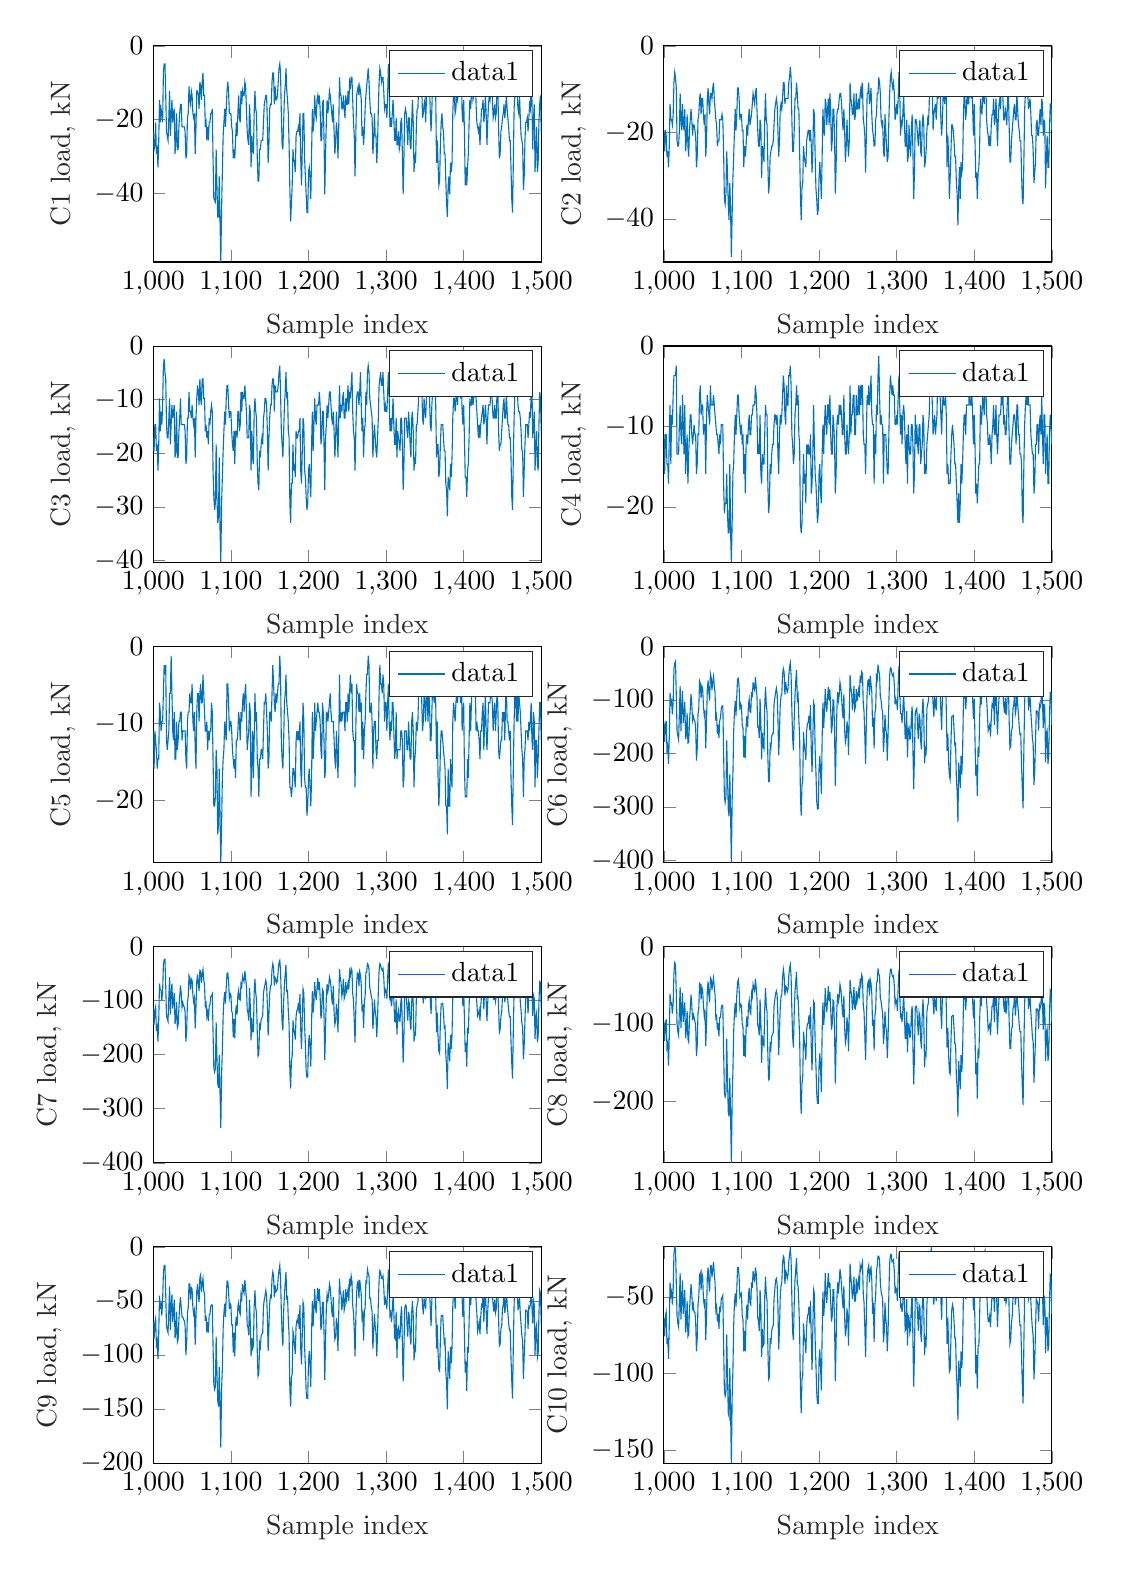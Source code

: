 % This file was created by matlab2tikz.
%
\definecolor{mycolor1}{rgb}{0.0,0.447,0.741}%
%
\begin{tikzpicture}

\begin{axis}[%
width=4.927cm,
height=2.746cm,
at={(0cm,15.254cm)},
scale only axis,
xmin=1000,
xmax=1500,
xlabel style={font=\color{white!15!black}},
xlabel={Sample index},
ymin=-58.594,
ymax=0,
ylabel style={font=\color{white!15!black}},
ylabel={C1 load, kN},
axis background/.style={fill=white},
legend style={legend cell align=left, align=left, draw=white!15!black}
]
\addplot [color=mycolor1]
  table[row sep=crcr]{%
1000	-23.193\\
1001	-28.076\\
1002	-26.855\\
1003	-20.752\\
1004	-29.297\\
1005	-28.076\\
1006	-32.959\\
1007	-25.635\\
1008	-14.648\\
1009	-20.752\\
1010	-17.09\\
1011	-18.311\\
1012	-20.752\\
1013	-7.324\\
1014	-4.883\\
1015	-4.883\\
1016	-13.428\\
1017	-23.193\\
1018	-24.414\\
1019	-25.635\\
1020	-19.531\\
1021	-12.207\\
1022	-24.414\\
1023	-19.531\\
1024	-14.648\\
1025	-20.752\\
1026	-18.311\\
1027	-17.09\\
1028	-29.297\\
1029	-25.635\\
1030	-18.311\\
1031	-28.076\\
1032	-28.076\\
1033	-21.973\\
1034	-18.311\\
1035	-15.869\\
1036	-15.869\\
1037	-21.973\\
1038	-21.973\\
1039	-21.973\\
1040	-21.973\\
1041	-23.193\\
1042	-30.518\\
1043	-29.297\\
1044	-19.531\\
1045	-18.311\\
1046	-10.986\\
1047	-14.648\\
1048	-15.869\\
1049	-12.207\\
1050	-13.428\\
1051	-18.311\\
1052	-19.531\\
1053	-18.311\\
1054	-29.297\\
1055	-21.973\\
1056	-12.207\\
1057	-12.207\\
1058	-13.428\\
1059	-17.09\\
1060	-9.766\\
1061	-10.986\\
1062	-14.648\\
1063	-9.766\\
1064	-7.324\\
1065	-13.428\\
1066	-13.428\\
1067	-21.973\\
1068	-20.752\\
1069	-25.635\\
1070	-21.973\\
1071	-25.635\\
1072	-20.752\\
1073	-20.752\\
1074	-18.311\\
1075	-18.311\\
1076	-17.09\\
1077	-30.518\\
1078	-41.504\\
1079	-41.504\\
1080	-42.725\\
1081	-28.076\\
1082	-37.842\\
1083	-46.387\\
1084	-46.387\\
1085	-35.4\\
1086	-47.607\\
1087	-58.594\\
1088	-43.945\\
1089	-34.18\\
1090	-24.414\\
1091	-20.752\\
1092	-17.09\\
1093	-21.973\\
1094	-17.09\\
1095	-12.207\\
1096	-9.766\\
1097	-12.207\\
1098	-18.311\\
1099	-18.311\\
1100	-18.311\\
1101	-21.973\\
1102	-23.193\\
1103	-30.518\\
1104	-28.076\\
1105	-30.518\\
1106	-25.635\\
1107	-20.752\\
1108	-24.414\\
1109	-18.311\\
1110	-13.428\\
1111	-19.531\\
1112	-20.752\\
1113	-12.207\\
1114	-15.869\\
1115	-12.207\\
1116	-13.428\\
1117	-13.428\\
1118	-9.766\\
1119	-10.986\\
1120	-17.09\\
1121	-23.193\\
1122	-25.635\\
1123	-26.855\\
1124	-15.869\\
1125	-20.752\\
1126	-32.959\\
1127	-24.414\\
1128	-28.076\\
1129	-29.297\\
1130	-18.311\\
1131	-12.207\\
1132	-17.09\\
1133	-18.311\\
1134	-30.518\\
1135	-36.621\\
1136	-36.621\\
1137	-28.076\\
1138	-28.076\\
1139	-25.635\\
1140	-25.635\\
1141	-25.635\\
1142	-20.752\\
1143	-15.869\\
1144	-14.648\\
1145	-13.428\\
1146	-13.428\\
1147	-20.752\\
1148	-31.738\\
1149	-26.855\\
1150	-17.09\\
1151	-15.869\\
1152	-15.869\\
1153	-9.766\\
1154	-7.324\\
1155	-7.324\\
1156	-15.869\\
1157	-10.986\\
1158	-14.648\\
1159	-14.648\\
1160	-13.428\\
1161	-9.766\\
1162	-6.104\\
1163	-4.883\\
1164	-7.324\\
1165	-18.311\\
1166	-26.855\\
1167	-28.076\\
1168	-20.752\\
1169	-13.428\\
1170	-10.986\\
1171	-6.104\\
1172	-12.207\\
1173	-14.648\\
1174	-18.311\\
1175	-26.855\\
1176	-39.063\\
1177	-47.607\\
1178	-42.725\\
1179	-37.842\\
1180	-28.076\\
1181	-30.518\\
1182	-31.738\\
1183	-34.18\\
1184	-24.414\\
1185	-23.193\\
1186	-23.193\\
1187	-21.973\\
1188	-23.193\\
1189	-18.311\\
1190	-30.518\\
1191	-37.842\\
1192	-28.076\\
1193	-18.311\\
1194	-18.311\\
1195	-30.518\\
1196	-35.4\\
1197	-40.283\\
1198	-45.166\\
1199	-45.166\\
1200	-34.18\\
1201	-32.959\\
1202	-36.621\\
1203	-41.504\\
1204	-29.297\\
1205	-17.09\\
1206	-23.193\\
1207	-20.752\\
1208	-13.428\\
1209	-18.311\\
1210	-19.531\\
1211	-14.648\\
1212	-13.428\\
1213	-15.869\\
1214	-13.428\\
1215	-17.09\\
1216	-25.635\\
1217	-25.635\\
1218	-15.869\\
1219	-14.648\\
1220	-24.414\\
1221	-40.283\\
1222	-29.297\\
1223	-20.752\\
1224	-14.648\\
1225	-18.311\\
1226	-15.869\\
1227	-12.207\\
1228	-13.428\\
1229	-15.869\\
1230	-18.311\\
1231	-20.752\\
1232	-15.869\\
1233	-23.193\\
1234	-29.297\\
1235	-25.635\\
1236	-20.752\\
1237	-23.193\\
1238	-30.518\\
1239	-21.973\\
1240	-8.545\\
1241	-13.428\\
1242	-13.428\\
1243	-17.09\\
1244	-17.09\\
1245	-13.428\\
1246	-17.09\\
1247	-19.531\\
1248	-13.428\\
1249	-15.869\\
1250	-15.869\\
1251	-12.207\\
1252	-15.869\\
1253	-9.766\\
1254	-10.986\\
1255	-8.545\\
1256	-8.545\\
1257	-14.648\\
1258	-20.752\\
1259	-24.414\\
1260	-35.4\\
1261	-24.414\\
1262	-13.428\\
1263	-12.207\\
1264	-10.986\\
1265	-13.428\\
1266	-10.986\\
1267	-12.207\\
1268	-14.648\\
1269	-24.414\\
1270	-21.973\\
1271	-26.855\\
1272	-23.193\\
1273	-17.09\\
1274	-13.428\\
1275	-10.986\\
1276	-8.545\\
1277	-6.104\\
1278	-9.766\\
1279	-14.648\\
1280	-18.311\\
1281	-18.311\\
1282	-19.531\\
1283	-29.297\\
1284	-25.635\\
1285	-18.311\\
1286	-24.414\\
1287	-24.414\\
1288	-31.738\\
1289	-26.855\\
1290	-17.09\\
1291	-9.766\\
1292	-6.104\\
1293	-7.324\\
1294	-9.766\\
1295	-8.545\\
1296	-8.545\\
1297	-12.207\\
1298	-17.09\\
1299	-15.869\\
1300	-15.869\\
1301	-19.531\\
1302	-13.428\\
1303	-4.883\\
1304	-9.766\\
1305	-21.973\\
1306	-19.531\\
1307	-21.973\\
1308	-18.311\\
1309	-14.648\\
1310	-19.531\\
1311	-25.635\\
1312	-25.635\\
1313	-19.531\\
1314	-26.855\\
1315	-26.855\\
1316	-23.193\\
1317	-28.076\\
1318	-26.855\\
1319	-20.752\\
1320	-19.531\\
1321	-29.297\\
1322	-40.283\\
1323	-30.518\\
1324	-18.311\\
1325	-17.09\\
1326	-18.311\\
1327	-21.973\\
1328	-26.855\\
1329	-19.531\\
1330	-19.531\\
1331	-26.855\\
1332	-28.076\\
1333	-20.752\\
1334	-14.648\\
1335	-20.752\\
1336	-34.18\\
1337	-30.518\\
1338	-31.738\\
1339	-21.973\\
1340	-17.09\\
1341	-17.09\\
1342	-10.986\\
1343	-6.104\\
1344	-6.104\\
1345	-4.883\\
1346	-10.986\\
1347	-19.531\\
1348	-18.311\\
1349	-15.869\\
1350	-14.648\\
1351	-20.752\\
1352	-14.648\\
1353	-9.766\\
1354	-13.428\\
1355	-8.545\\
1356	-10.986\\
1357	-18.311\\
1358	-23.193\\
1359	-17.09\\
1360	-9.766\\
1361	-10.986\\
1362	-12.207\\
1363	-9.766\\
1364	-13.428\\
1365	-31.738\\
1366	-25.635\\
1367	-31.738\\
1368	-37.842\\
1369	-36.621\\
1370	-26.855\\
1371	-20.752\\
1372	-18.311\\
1373	-21.973\\
1374	-23.193\\
1375	-29.297\\
1376	-29.297\\
1377	-36.621\\
1378	-42.725\\
1379	-46.387\\
1380	-37.842\\
1381	-35.4\\
1382	-40.283\\
1383	-31.738\\
1384	-34.18\\
1385	-31.738\\
1386	-18.311\\
1387	-12.207\\
1388	-13.428\\
1389	-18.311\\
1390	-17.09\\
1391	-8.545\\
1392	-14.648\\
1393	-13.428\\
1394	-6.104\\
1395	-10.986\\
1396	-12.207\\
1397	-7.324\\
1398	-18.311\\
1399	-20.752\\
1400	-14.648\\
1401	-23.193\\
1402	-37.842\\
1403	-32.959\\
1404	-37.842\\
1405	-32.959\\
1406	-29.297\\
1407	-20.752\\
1408	-14.648\\
1409	-17.09\\
1410	-13.428\\
1411	-10.986\\
1412	-14.648\\
1413	-13.428\\
1414	-3.662\\
1415	-7.324\\
1416	-15.869\\
1417	-20.752\\
1418	-21.973\\
1419	-23.193\\
1420	-21.973\\
1421	-26.855\\
1422	-21.973\\
1423	-17.09\\
1424	-17.09\\
1425	-14.648\\
1426	-20.752\\
1427	-18.311\\
1428	-13.428\\
1429	-18.311\\
1430	-26.855\\
1431	-20.752\\
1432	-15.869\\
1433	-13.428\\
1434	-14.648\\
1435	-12.207\\
1436	-8.545\\
1437	-14.648\\
1438	-19.531\\
1439	-18.311\\
1440	-15.869\\
1441	-19.531\\
1442	-18.311\\
1443	-10.986\\
1444	-10.986\\
1445	-21.973\\
1446	-30.518\\
1447	-29.297\\
1448	-23.193\\
1449	-21.973\\
1450	-19.531\\
1451	-18.311\\
1452	-15.869\\
1453	-19.531\\
1454	-17.09\\
1455	-13.428\\
1456	-17.09\\
1457	-19.531\\
1458	-21.973\\
1459	-25.635\\
1460	-25.635\\
1461	-32.959\\
1462	-41.504\\
1463	-45.166\\
1464	-31.738\\
1465	-17.09\\
1466	-13.428\\
1467	-8.545\\
1468	-10.986\\
1469	-13.428\\
1470	-17.09\\
1471	-18.311\\
1472	-13.428\\
1473	-19.531\\
1474	-24.414\\
1475	-25.635\\
1476	-26.855\\
1477	-39.063\\
1478	-35.4\\
1479	-25.635\\
1480	-20.752\\
1481	-20.752\\
1482	-19.531\\
1483	-23.193\\
1484	-19.531\\
1485	-15.869\\
1486	-17.09\\
1487	-10.986\\
1488	-14.648\\
1489	-28.076\\
1490	-19.531\\
1491	-15.869\\
1492	-34.18\\
1493	-28.076\\
1494	-21.973\\
1495	-34.18\\
1496	-31.738\\
1497	-20.752\\
1498	-15.869\\
1499	-13.428\\
1500	-23.193\\
};
\addlegendentry{data1}

\end{axis}

\begin{axis}[%
width=4.927cm,
height=2.746cm,
at={(6.484cm,15.254cm)},
scale only axis,
xmin=1000,
xmax=1500,
xlabel style={font=\color{white!15!black}},
xlabel={Sample index},
ymin=-50,
ymax=0,
ylabel style={font=\color{white!15!black}},
ylabel={C2 load, kN},
axis background/.style={fill=white},
legend style={legend cell align=left, align=left, draw=white!15!black}
]
\addplot [color=mycolor1]
  table[row sep=crcr]{%
1000	-19.531\\
1001	-24.414\\
1002	-19.531\\
1003	-20.752\\
1004	-25.635\\
1005	-24.414\\
1006	-28.076\\
1007	-23.193\\
1008	-13.428\\
1009	-17.09\\
1010	-17.09\\
1011	-18.311\\
1012	-15.869\\
1013	-8.545\\
1014	-6.104\\
1015	-7.324\\
1016	-9.766\\
1017	-21.973\\
1018	-23.193\\
1019	-23.193\\
1020	-19.531\\
1021	-10.986\\
1022	-17.09\\
1023	-19.531\\
1024	-13.428\\
1025	-18.311\\
1026	-19.531\\
1027	-14.648\\
1028	-24.414\\
1029	-21.973\\
1030	-15.869\\
1031	-23.193\\
1032	-25.635\\
1033	-19.531\\
1034	-17.09\\
1035	-14.648\\
1036	-17.09\\
1037	-20.752\\
1038	-18.311\\
1039	-18.311\\
1040	-19.531\\
1041	-20.752\\
1042	-28.076\\
1043	-25.635\\
1044	-17.09\\
1045	-15.869\\
1046	-12.207\\
1047	-10.986\\
1048	-15.869\\
1049	-12.207\\
1050	-12.207\\
1051	-15.869\\
1052	-18.311\\
1053	-15.869\\
1054	-25.635\\
1055	-21.973\\
1056	-12.207\\
1057	-9.766\\
1058	-13.428\\
1059	-15.869\\
1060	-10.986\\
1061	-10.986\\
1062	-12.207\\
1063	-9.766\\
1064	-8.545\\
1065	-12.207\\
1066	-14.648\\
1067	-17.09\\
1068	-18.311\\
1069	-23.193\\
1070	-21.973\\
1071	-21.973\\
1072	-17.09\\
1073	-17.09\\
1074	-17.09\\
1075	-15.869\\
1076	-17.09\\
1077	-24.414\\
1078	-35.4\\
1079	-36.621\\
1080	-34.18\\
1081	-24.414\\
1082	-29.297\\
1083	-36.621\\
1084	-40.283\\
1085	-31.738\\
1086	-37.842\\
1087	-48.828\\
1088	-39.063\\
1089	-30.518\\
1090	-25.635\\
1091	-19.531\\
1092	-14.648\\
1093	-19.531\\
1094	-15.869\\
1095	-9.766\\
1096	-9.766\\
1097	-12.207\\
1098	-17.09\\
1099	-15.869\\
1100	-15.869\\
1101	-19.531\\
1102	-19.531\\
1103	-28.076\\
1104	-23.193\\
1105	-25.635\\
1106	-23.193\\
1107	-18.311\\
1108	-20.752\\
1109	-17.09\\
1110	-14.648\\
1111	-18.311\\
1112	-17.09\\
1113	-15.869\\
1114	-13.428\\
1115	-10.986\\
1116	-12.207\\
1117	-13.428\\
1118	-10.986\\
1119	-9.766\\
1120	-14.648\\
1121	-19.531\\
1122	-23.193\\
1123	-23.193\\
1124	-17.09\\
1125	-18.311\\
1126	-30.518\\
1127	-23.193\\
1128	-24.414\\
1129	-26.855\\
1130	-17.09\\
1131	-10.986\\
1132	-17.09\\
1133	-18.311\\
1134	-26.855\\
1135	-34.18\\
1136	-31.738\\
1137	-25.635\\
1138	-24.414\\
1139	-23.193\\
1140	-23.193\\
1141	-21.973\\
1142	-18.311\\
1143	-14.648\\
1144	-13.428\\
1145	-12.207\\
1146	-13.428\\
1147	-19.531\\
1148	-25.635\\
1149	-21.973\\
1150	-14.648\\
1151	-13.428\\
1152	-14.648\\
1153	-12.207\\
1154	-8.545\\
1155	-8.545\\
1156	-13.428\\
1157	-12.207\\
1158	-12.207\\
1159	-12.207\\
1160	-12.207\\
1161	-8.545\\
1162	-7.324\\
1163	-4.883\\
1164	-7.324\\
1165	-17.09\\
1166	-24.414\\
1167	-24.414\\
1168	-19.531\\
1169	-12.207\\
1170	-12.207\\
1171	-8.545\\
1172	-10.986\\
1173	-14.648\\
1174	-14.648\\
1175	-24.414\\
1176	-34.18\\
1177	-40.283\\
1178	-32.959\\
1179	-31.738\\
1180	-23.193\\
1181	-25.635\\
1182	-26.855\\
1183	-28.076\\
1184	-21.973\\
1185	-20.752\\
1186	-19.531\\
1187	-19.531\\
1188	-21.973\\
1189	-19.531\\
1190	-23.193\\
1191	-29.297\\
1192	-24.414\\
1193	-14.648\\
1194	-15.869\\
1195	-25.635\\
1196	-32.959\\
1197	-35.4\\
1198	-39.063\\
1199	-37.842\\
1200	-30.518\\
1201	-26.855\\
1202	-30.518\\
1203	-35.4\\
1204	-25.635\\
1205	-14.648\\
1206	-19.531\\
1207	-20.752\\
1208	-12.207\\
1209	-13.428\\
1210	-18.311\\
1211	-14.648\\
1212	-12.207\\
1213	-18.311\\
1214	-10.986\\
1215	-14.648\\
1216	-24.414\\
1217	-21.973\\
1218	-14.648\\
1219	-14.648\\
1220	-20.752\\
1221	-34.18\\
1222	-28.076\\
1223	-15.869\\
1224	-14.648\\
1225	-14.648\\
1226	-12.207\\
1227	-10.986\\
1228	-10.986\\
1229	-13.428\\
1230	-17.09\\
1231	-19.531\\
1232	-14.648\\
1233	-19.531\\
1234	-26.855\\
1235	-23.193\\
1236	-17.09\\
1237	-21.973\\
1238	-25.635\\
1239	-21.973\\
1240	-8.545\\
1241	-12.207\\
1242	-13.428\\
1243	-15.869\\
1244	-15.869\\
1245	-10.986\\
1246	-17.09\\
1247	-15.869\\
1248	-10.986\\
1249	-14.648\\
1250	-14.648\\
1251	-12.207\\
1252	-14.648\\
1253	-10.986\\
1254	-9.766\\
1255	-12.207\\
1256	-8.545\\
1257	-17.09\\
1258	-18.311\\
1259	-20.752\\
1260	-29.297\\
1261	-20.752\\
1262	-10.986\\
1263	-10.986\\
1264	-8.545\\
1265	-13.428\\
1266	-12.207\\
1267	-9.766\\
1268	-15.869\\
1269	-19.531\\
1270	-20.752\\
1271	-23.193\\
1272	-23.193\\
1273	-17.09\\
1274	-15.869\\
1275	-10.986\\
1276	-10.986\\
1277	-7.324\\
1278	-8.545\\
1279	-10.986\\
1280	-17.09\\
1281	-18.311\\
1282	-17.09\\
1283	-24.414\\
1284	-25.635\\
1285	-15.869\\
1286	-19.531\\
1287	-23.193\\
1288	-26.855\\
1289	-25.635\\
1290	-17.09\\
1291	-10.986\\
1292	-7.324\\
1293	-6.104\\
1294	-8.545\\
1295	-9.766\\
1296	-8.545\\
1297	-10.986\\
1298	-17.09\\
1299	-15.869\\
1300	-13.428\\
1301	-15.869\\
1302	-12.207\\
1303	-6.104\\
1304	-9.766\\
1305	-20.752\\
1306	-17.09\\
1307	-18.311\\
1308	-15.869\\
1309	-10.986\\
1310	-17.09\\
1311	-23.193\\
1312	-23.193\\
1313	-17.09\\
1314	-26.855\\
1315	-25.635\\
1316	-18.311\\
1317	-23.193\\
1318	-25.635\\
1319	-19.531\\
1320	-15.869\\
1321	-24.414\\
1322	-35.4\\
1323	-29.297\\
1324	-17.09\\
1325	-17.09\\
1326	-18.311\\
1327	-20.752\\
1328	-23.193\\
1329	-19.531\\
1330	-17.09\\
1331	-24.414\\
1332	-25.635\\
1333	-18.311\\
1334	-15.869\\
1335	-18.311\\
1336	-28.076\\
1337	-26.855\\
1338	-24.414\\
1339	-19.531\\
1340	-17.09\\
1341	-18.311\\
1342	-13.428\\
1343	-6.104\\
1344	-6.104\\
1345	-6.104\\
1346	-9.766\\
1347	-19.531\\
1348	-15.869\\
1349	-14.648\\
1350	-13.428\\
1351	-17.09\\
1352	-13.428\\
1353	-9.766\\
1354	-12.207\\
1355	-9.766\\
1356	-8.545\\
1357	-17.09\\
1358	-20.752\\
1359	-17.09\\
1360	-10.986\\
1361	-10.986\\
1362	-13.428\\
1363	-9.766\\
1364	-10.986\\
1365	-28.076\\
1366	-20.752\\
1367	-25.635\\
1368	-35.4\\
1369	-30.518\\
1370	-24.414\\
1371	-18.311\\
1372	-18.311\\
1373	-19.531\\
1374	-21.973\\
1375	-25.635\\
1376	-25.635\\
1377	-31.738\\
1378	-34.18\\
1379	-41.504\\
1380	-32.959\\
1381	-28.076\\
1382	-35.4\\
1383	-26.855\\
1384	-29.297\\
1385	-28.076\\
1386	-17.09\\
1387	-10.986\\
1388	-12.207\\
1389	-17.09\\
1390	-14.648\\
1391	-9.766\\
1392	-13.428\\
1393	-13.428\\
1394	-7.324\\
1395	-8.545\\
1396	-12.207\\
1397	-7.324\\
1398	-14.648\\
1399	-20.752\\
1400	-13.428\\
1401	-21.973\\
1402	-30.518\\
1403	-29.297\\
1404	-35.4\\
1405	-29.297\\
1406	-28.076\\
1407	-23.193\\
1408	-12.207\\
1409	-14.648\\
1410	-15.869\\
1411	-10.986\\
1412	-12.207\\
1413	-13.428\\
1414	-3.662\\
1415	-8.545\\
1416	-17.09\\
1417	-19.531\\
1418	-20.752\\
1419	-23.193\\
1420	-20.752\\
1421	-23.193\\
1422	-18.311\\
1423	-15.869\\
1424	-15.869\\
1425	-12.207\\
1426	-18.311\\
1427	-17.09\\
1428	-12.207\\
1429	-17.09\\
1430	-23.193\\
1431	-17.09\\
1432	-13.428\\
1433	-12.207\\
1434	-14.648\\
1435	-7.324\\
1436	-8.545\\
1437	-12.207\\
1438	-17.09\\
1439	-17.09\\
1440	-14.648\\
1441	-15.869\\
1442	-18.311\\
1443	-12.207\\
1444	-9.766\\
1445	-18.311\\
1446	-26.855\\
1447	-26.855\\
1448	-21.973\\
1449	-19.531\\
1450	-17.09\\
1451	-14.648\\
1452	-13.428\\
1453	-17.09\\
1454	-17.09\\
1455	-10.986\\
1456	-14.648\\
1457	-18.311\\
1458	-19.531\\
1459	-21.973\\
1460	-21.973\\
1461	-29.297\\
1462	-35.4\\
1463	-36.621\\
1464	-26.855\\
1465	-14.648\\
1466	-10.986\\
1467	-7.324\\
1468	-10.986\\
1469	-10.986\\
1470	-14.648\\
1471	-13.428\\
1472	-12.207\\
1473	-15.869\\
1474	-20.752\\
1475	-20.752\\
1476	-24.414\\
1477	-31.738\\
1478	-29.297\\
1479	-26.855\\
1480	-18.311\\
1481	-17.09\\
1482	-20.752\\
1483	-20.752\\
1484	-17.09\\
1485	-14.648\\
1486	-18.311\\
1487	-12.207\\
1488	-13.428\\
1489	-20.752\\
1490	-17.09\\
1491	-18.311\\
1492	-32.959\\
1493	-25.635\\
1494	-20.752\\
1495	-28.076\\
1496	-28.076\\
1497	-19.531\\
1498	-13.428\\
1499	-13.428\\
1500	-19.531\\
};
\addlegendentry{data1}

\end{axis}

\begin{axis}[%
width=4.927cm,
height=2.746cm,
at={(0cm,11.441cm)},
scale only axis,
xmin=1000,
xmax=1500,
xlabel style={font=\color{white!15!black}},
xlabel={Sample index},
ymin=-40.283,
ymax=0,
ylabel style={font=\color{white!15!black}},
ylabel={C3 load, kN},
axis background/.style={fill=white},
legend style={legend cell align=left, align=left, draw=white!15!black}
]
\addplot [color=mycolor1]
  table[row sep=crcr]{%
1000	-17.09\\
1001	-19.531\\
1002	-14.648\\
1003	-14.648\\
1004	-19.531\\
1005	-18.311\\
1006	-23.193\\
1007	-18.311\\
1008	-9.766\\
1009	-15.869\\
1010	-12.207\\
1011	-14.648\\
1012	-10.986\\
1013	-3.662\\
1014	-2.441\\
1015	-4.883\\
1016	-6.104\\
1017	-14.648\\
1018	-17.09\\
1019	-17.09\\
1020	-13.428\\
1021	-9.766\\
1022	-18.311\\
1023	-14.648\\
1024	-10.986\\
1025	-13.428\\
1026	-12.207\\
1027	-10.986\\
1028	-20.752\\
1029	-19.531\\
1030	-12.207\\
1031	-20.752\\
1032	-20.752\\
1033	-15.869\\
1034	-13.428\\
1035	-9.766\\
1036	-14.648\\
1037	-14.648\\
1038	-14.648\\
1039	-14.648\\
1040	-14.648\\
1041	-15.869\\
1042	-21.973\\
1043	-20.752\\
1044	-13.428\\
1045	-13.428\\
1046	-8.545\\
1047	-12.207\\
1048	-12.207\\
1049	-13.428\\
1050	-10.986\\
1051	-13.428\\
1052	-14.648\\
1053	-13.428\\
1054	-20.752\\
1055	-13.428\\
1056	-9.766\\
1057	-7.324\\
1058	-8.545\\
1059	-10.986\\
1060	-6.104\\
1061	-9.766\\
1062	-10.986\\
1063	-6.104\\
1064	-6.104\\
1065	-9.766\\
1066	-9.766\\
1067	-15.869\\
1068	-14.648\\
1069	-17.09\\
1070	-15.869\\
1071	-18.311\\
1072	-13.428\\
1073	-14.648\\
1074	-12.207\\
1075	-10.986\\
1076	-12.207\\
1077	-23.193\\
1078	-28.076\\
1079	-30.518\\
1080	-29.297\\
1081	-18.311\\
1082	-28.076\\
1083	-32.959\\
1084	-31.738\\
1085	-20.752\\
1086	-34.18\\
1087	-40.283\\
1088	-29.297\\
1089	-24.414\\
1090	-19.531\\
1091	-15.869\\
1092	-12.207\\
1093	-14.648\\
1094	-9.766\\
1095	-7.324\\
1096	-7.324\\
1097	-10.986\\
1098	-13.428\\
1099	-12.207\\
1100	-12.207\\
1101	-15.869\\
1102	-18.311\\
1103	-19.531\\
1104	-15.869\\
1105	-21.973\\
1106	-15.869\\
1107	-15.869\\
1108	-17.09\\
1109	-12.207\\
1110	-12.207\\
1111	-15.869\\
1112	-14.648\\
1113	-8.545\\
1114	-12.207\\
1115	-8.545\\
1116	-9.766\\
1117	-9.766\\
1118	-7.324\\
1119	-9.766\\
1120	-12.207\\
1121	-17.09\\
1122	-17.09\\
1123	-17.09\\
1124	-10.986\\
1125	-12.207\\
1126	-23.193\\
1127	-15.869\\
1128	-20.752\\
1129	-21.973\\
1130	-12.207\\
1131	-9.766\\
1132	-12.207\\
1133	-13.428\\
1134	-21.973\\
1135	-25.635\\
1136	-26.855\\
1137	-19.531\\
1138	-20.752\\
1139	-18.311\\
1140	-17.09\\
1141	-18.311\\
1142	-13.428\\
1143	-12.207\\
1144	-9.766\\
1145	-9.766\\
1146	-10.986\\
1147	-15.869\\
1148	-23.193\\
1149	-17.09\\
1150	-13.428\\
1151	-10.986\\
1152	-10.986\\
1153	-7.324\\
1154	-6.104\\
1155	-6.104\\
1156	-12.207\\
1157	-7.324\\
1158	-8.545\\
1159	-8.545\\
1160	-8.545\\
1161	-7.324\\
1162	-4.883\\
1163	-3.662\\
1164	-8.545\\
1165	-15.869\\
1166	-18.311\\
1167	-20.752\\
1168	-15.869\\
1169	-10.986\\
1170	-8.545\\
1171	-4.883\\
1172	-9.766\\
1173	-8.545\\
1174	-15.869\\
1175	-17.09\\
1176	-29.297\\
1177	-32.959\\
1178	-25.635\\
1179	-25.635\\
1180	-18.311\\
1181	-23.193\\
1182	-21.973\\
1183	-24.414\\
1184	-15.869\\
1185	-17.09\\
1186	-17.09\\
1187	-15.869\\
1188	-15.869\\
1189	-13.428\\
1190	-23.193\\
1191	-25.635\\
1192	-19.531\\
1193	-13.428\\
1194	-14.648\\
1195	-23.193\\
1196	-24.414\\
1197	-28.076\\
1198	-30.518\\
1199	-29.297\\
1200	-23.193\\
1201	-21.973\\
1202	-25.635\\
1203	-28.076\\
1204	-18.311\\
1205	-12.207\\
1206	-19.531\\
1207	-14.648\\
1208	-9.766\\
1209	-13.428\\
1210	-14.648\\
1211	-10.986\\
1212	-10.986\\
1213	-10.986\\
1214	-8.545\\
1215	-10.986\\
1216	-18.311\\
1217	-17.09\\
1218	-12.207\\
1219	-12.207\\
1220	-18.311\\
1221	-26.855\\
1222	-17.09\\
1223	-14.648\\
1224	-10.986\\
1225	-13.428\\
1226	-10.986\\
1227	-8.545\\
1228	-8.545\\
1229	-10.986\\
1230	-13.428\\
1231	-14.648\\
1232	-12.207\\
1233	-15.869\\
1234	-20.752\\
1235	-17.09\\
1236	-12.207\\
1237	-15.869\\
1238	-20.752\\
1239	-13.428\\
1240	-7.324\\
1241	-13.428\\
1242	-10.986\\
1243	-12.207\\
1244	-9.766\\
1245	-8.545\\
1246	-13.428\\
1247	-13.428\\
1248	-9.766\\
1249	-12.207\\
1250	-9.766\\
1251	-7.324\\
1252	-12.207\\
1253	-8.545\\
1254	-9.766\\
1255	-7.324\\
1256	-4.883\\
1257	-12.207\\
1258	-15.869\\
1259	-17.09\\
1260	-23.193\\
1261	-15.869\\
1262	-9.766\\
1263	-8.545\\
1264	-8.545\\
1265	-10.986\\
1266	-8.545\\
1267	-4.883\\
1268	-10.986\\
1269	-15.869\\
1270	-13.428\\
1271	-20.752\\
1272	-15.869\\
1273	-14.648\\
1274	-8.545\\
1275	-10.986\\
1276	-4.883\\
1277	-3.662\\
1278	-4.883\\
1279	-9.766\\
1280	-10.986\\
1281	-12.207\\
1282	-13.428\\
1283	-20.752\\
1284	-17.09\\
1285	-14.648\\
1286	-17.09\\
1287	-19.531\\
1288	-20.752\\
1289	-17.09\\
1290	-13.428\\
1291	-7.324\\
1292	-6.104\\
1293	-4.883\\
1294	-7.324\\
1295	-7.324\\
1296	-4.883\\
1297	-8.545\\
1298	-12.207\\
1299	-10.986\\
1300	-12.207\\
1301	-12.207\\
1302	-8.545\\
1303	-4.883\\
1304	-9.766\\
1305	-15.869\\
1306	-13.428\\
1307	-15.869\\
1308	-13.428\\
1309	-9.766\\
1310	-14.648\\
1311	-18.311\\
1312	-18.311\\
1313	-13.428\\
1314	-20.752\\
1315	-15.869\\
1316	-17.09\\
1317	-18.311\\
1318	-19.531\\
1319	-13.428\\
1320	-13.428\\
1321	-18.311\\
1322	-26.855\\
1323	-21.973\\
1324	-13.428\\
1325	-13.428\\
1326	-13.428\\
1327	-15.869\\
1328	-17.09\\
1329	-12.207\\
1330	-14.648\\
1331	-18.311\\
1332	-20.752\\
1333	-13.428\\
1334	-12.207\\
1335	-15.869\\
1336	-23.193\\
1337	-20.752\\
1338	-21.973\\
1339	-14.648\\
1340	-14.648\\
1341	-12.207\\
1342	-9.766\\
1343	-4.883\\
1344	-3.662\\
1345	-3.662\\
1346	-7.324\\
1347	-13.428\\
1348	-14.648\\
1349	-9.766\\
1350	-12.207\\
1351	-13.428\\
1352	-9.766\\
1353	-8.545\\
1354	-8.545\\
1355	-6.104\\
1356	-9.766\\
1357	-14.648\\
1358	-15.869\\
1359	-10.986\\
1360	-8.545\\
1361	-8.545\\
1362	-8.545\\
1363	-7.324\\
1364	-10.986\\
1365	-20.752\\
1366	-18.311\\
1367	-18.311\\
1368	-24.414\\
1369	-23.193\\
1370	-18.311\\
1371	-14.648\\
1372	-14.648\\
1373	-14.648\\
1374	-17.09\\
1375	-19.531\\
1376	-19.531\\
1377	-25.635\\
1378	-26.855\\
1379	-31.738\\
1380	-24.414\\
1381	-25.635\\
1382	-26.855\\
1383	-21.973\\
1384	-24.414\\
1385	-20.752\\
1386	-13.428\\
1387	-9.766\\
1388	-9.766\\
1389	-12.207\\
1390	-9.766\\
1391	-7.324\\
1392	-10.986\\
1393	-8.545\\
1394	-6.104\\
1395	-7.324\\
1396	-9.766\\
1397	-6.104\\
1398	-12.207\\
1399	-14.648\\
1400	-10.986\\
1401	-17.09\\
1402	-24.414\\
1403	-24.414\\
1404	-28.076\\
1405	-23.193\\
1406	-21.973\\
1407	-17.09\\
1408	-9.766\\
1409	-10.986\\
1410	-10.986\\
1411	-7.324\\
1412	-10.986\\
1413	-9.766\\
1414	-2.441\\
1415	-6.104\\
1416	-9.766\\
1417	-12.207\\
1418	-14.648\\
1419	-17.09\\
1420	-14.648\\
1421	-17.09\\
1422	-14.648\\
1423	-13.428\\
1424	-12.207\\
1425	-10.986\\
1426	-14.648\\
1427	-13.428\\
1428	-10.986\\
1429	-13.428\\
1430	-18.311\\
1431	-13.428\\
1432	-10.986\\
1433	-10.986\\
1434	-10.986\\
1435	-8.545\\
1436	-7.324\\
1437	-10.986\\
1438	-13.428\\
1439	-13.428\\
1440	-10.986\\
1441	-13.428\\
1442	-13.428\\
1443	-8.545\\
1444	-7.324\\
1445	-15.869\\
1446	-19.531\\
1447	-18.311\\
1448	-18.311\\
1449	-15.869\\
1450	-13.428\\
1451	-10.986\\
1452	-9.766\\
1453	-13.428\\
1454	-13.428\\
1455	-8.545\\
1456	-12.207\\
1457	-14.648\\
1458	-14.648\\
1459	-17.09\\
1460	-17.09\\
1461	-20.752\\
1462	-28.076\\
1463	-30.518\\
1464	-20.752\\
1465	-13.428\\
1466	-8.545\\
1467	-6.104\\
1468	-8.545\\
1469	-7.324\\
1470	-10.986\\
1471	-12.207\\
1472	-12.207\\
1473	-13.428\\
1474	-15.869\\
1475	-19.531\\
1476	-19.531\\
1477	-28.076\\
1478	-23.193\\
1479	-18.311\\
1480	-14.648\\
1481	-14.648\\
1482	-14.648\\
1483	-17.09\\
1484	-14.648\\
1485	-12.207\\
1486	-13.428\\
1487	-8.545\\
1488	-7.324\\
1489	-17.09\\
1490	-14.648\\
1491	-12.207\\
1492	-23.193\\
1493	-18.311\\
1494	-15.869\\
1495	-21.973\\
1496	-23.193\\
1497	-14.648\\
1498	-8.545\\
1499	-9.766\\
1500	-15.869\\
};
\addlegendentry{data1}

\end{axis}

\begin{axis}[%
width=4.927cm,
height=2.746cm,
at={(6.484cm,11.441cm)},
scale only axis,
xmin=1000,
xmax=1500,
xlabel style={font=\color{white!15!black}},
xlabel={Sample index},
ymin=-26.855,
ymax=0,
ylabel style={font=\color{white!15!black}},
ylabel={C4 load, kN},
axis background/.style={fill=white},
legend style={legend cell align=left, align=left, draw=white!15!black}
]
\addplot [color=mycolor1]
  table[row sep=crcr]{%
1000	-10.986\\
1001	-15.869\\
1002	-10.986\\
1003	-10.986\\
1004	-14.648\\
1005	-14.648\\
1006	-17.09\\
1007	-10.986\\
1008	-7.324\\
1009	-14.648\\
1010	-8.545\\
1011	-9.766\\
1012	-6.104\\
1013	-3.662\\
1014	-3.662\\
1015	-3.662\\
1016	-2.441\\
1017	-13.428\\
1018	-13.428\\
1019	-13.428\\
1020	-9.766\\
1021	-7.324\\
1022	-10.986\\
1023	-12.207\\
1024	-6.104\\
1025	-9.766\\
1026	-13.428\\
1027	-7.324\\
1028	-15.869\\
1029	-13.428\\
1030	-10.986\\
1031	-17.09\\
1032	-13.428\\
1033	-10.986\\
1034	-8.545\\
1035	-8.545\\
1036	-10.986\\
1037	-12.207\\
1038	-10.986\\
1039	-9.766\\
1040	-10.986\\
1041	-10.986\\
1042	-15.869\\
1043	-14.648\\
1044	-10.986\\
1045	-10.986\\
1046	-6.104\\
1047	-4.883\\
1048	-8.545\\
1049	-7.324\\
1050	-7.324\\
1051	-10.986\\
1052	-9.766\\
1053	-9.766\\
1054	-15.869\\
1055	-8.545\\
1056	-6.104\\
1057	-7.324\\
1058	-8.545\\
1059	-9.766\\
1060	-4.883\\
1061	-7.324\\
1062	-7.324\\
1063	-7.324\\
1064	-6.104\\
1065	-7.324\\
1066	-8.545\\
1067	-9.766\\
1068	-10.986\\
1069	-10.986\\
1070	-12.207\\
1071	-13.428\\
1072	-10.986\\
1073	-12.207\\
1074	-9.766\\
1075	-9.766\\
1076	-9.766\\
1077	-17.09\\
1078	-20.752\\
1079	-19.531\\
1080	-19.531\\
1081	-15.869\\
1082	-20.752\\
1083	-23.193\\
1084	-23.193\\
1085	-14.648\\
1086	-23.193\\
1087	-26.855\\
1088	-21.973\\
1089	-15.869\\
1090	-14.648\\
1091	-10.986\\
1092	-8.545\\
1093	-10.986\\
1094	-8.545\\
1095	-6.104\\
1096	-6.104\\
1097	-8.545\\
1098	-9.766\\
1099	-10.986\\
1100	-9.766\\
1101	-12.207\\
1102	-10.986\\
1103	-15.869\\
1104	-13.428\\
1105	-18.311\\
1106	-12.207\\
1107	-10.986\\
1108	-12.207\\
1109	-9.766\\
1110	-8.545\\
1111	-10.986\\
1112	-10.986\\
1113	-8.545\\
1114	-8.545\\
1115	-7.324\\
1116	-7.324\\
1117	-7.324\\
1118	-4.883\\
1119	-6.104\\
1120	-8.545\\
1121	-13.428\\
1122	-12.207\\
1123	-13.428\\
1124	-8.545\\
1125	-15.869\\
1126	-17.09\\
1127	-13.428\\
1128	-14.648\\
1129	-14.648\\
1130	-10.986\\
1131	-7.324\\
1132	-8.545\\
1133	-8.545\\
1134	-17.09\\
1135	-20.752\\
1136	-19.531\\
1137	-14.648\\
1138	-15.869\\
1139	-13.428\\
1140	-12.207\\
1141	-12.207\\
1142	-9.766\\
1143	-8.545\\
1144	-8.545\\
1145	-9.766\\
1146	-8.545\\
1147	-13.428\\
1148	-15.869\\
1149	-10.986\\
1150	-8.545\\
1151	-9.766\\
1152	-8.545\\
1153	-6.104\\
1154	-3.662\\
1155	-4.883\\
1156	-8.545\\
1157	-9.766\\
1158	-4.883\\
1159	-7.324\\
1160	-7.324\\
1161	-3.662\\
1162	-3.662\\
1163	-2.441\\
1164	-4.883\\
1165	-10.986\\
1166	-12.207\\
1167	-14.648\\
1168	-13.428\\
1169	-8.545\\
1170	-7.324\\
1171	-4.883\\
1172	-7.324\\
1173	-6.104\\
1174	-10.986\\
1175	-12.207\\
1176	-21.973\\
1177	-23.193\\
1178	-21.973\\
1179	-18.311\\
1180	-13.428\\
1181	-17.09\\
1182	-15.869\\
1183	-19.531\\
1184	-12.207\\
1185	-13.428\\
1186	-12.207\\
1187	-13.428\\
1188	-13.428\\
1189	-10.986\\
1190	-18.311\\
1191	-17.09\\
1192	-13.428\\
1193	-7.324\\
1194	-12.207\\
1195	-15.869\\
1196	-17.09\\
1197	-19.531\\
1198	-21.973\\
1199	-20.752\\
1200	-15.869\\
1201	-14.648\\
1202	-18.311\\
1203	-19.531\\
1204	-13.428\\
1205	-9.766\\
1206	-13.428\\
1207	-9.766\\
1208	-7.324\\
1209	-9.766\\
1210	-10.986\\
1211	-7.324\\
1212	-7.324\\
1213	-9.766\\
1214	-6.104\\
1215	-10.986\\
1216	-13.428\\
1217	-13.428\\
1218	-8.545\\
1219	-9.766\\
1220	-12.207\\
1221	-18.311\\
1222	-15.869\\
1223	-9.766\\
1224	-8.545\\
1225	-9.766\\
1226	-7.324\\
1227	-8.545\\
1228	-7.324\\
1229	-8.545\\
1230	-10.986\\
1231	-10.986\\
1232	-6.104\\
1233	-10.986\\
1234	-13.428\\
1235	-13.428\\
1236	-9.766\\
1237	-12.207\\
1238	-13.428\\
1239	-10.986\\
1240	-4.883\\
1241	-10.986\\
1242	-8.545\\
1243	-8.545\\
1244	-6.104\\
1245	-6.104\\
1246	-10.986\\
1247	-10.986\\
1248	-6.104\\
1249	-8.545\\
1250	-8.545\\
1251	-4.883\\
1252	-8.545\\
1253	-4.883\\
1254	-7.324\\
1255	-4.883\\
1256	-4.883\\
1257	-10.986\\
1258	-12.207\\
1259	-12.207\\
1260	-15.869\\
1261	-10.986\\
1262	-6.104\\
1263	-7.324\\
1264	-4.883\\
1265	-7.324\\
1266	-6.104\\
1267	-3.662\\
1268	-8.545\\
1269	-9.766\\
1270	-9.766\\
1271	-17.09\\
1272	-10.986\\
1273	-13.428\\
1274	-7.324\\
1275	-8.545\\
1276	-3.662\\
1277	-1.221\\
1278	-6.104\\
1279	-9.766\\
1280	-8.545\\
1281	-9.766\\
1282	-9.766\\
1283	-17.09\\
1284	-10.986\\
1285	-10.986\\
1286	-10.986\\
1287	-13.428\\
1288	-15.869\\
1289	-15.869\\
1290	-10.986\\
1291	-6.104\\
1292	-3.662\\
1293	-4.883\\
1294	-6.104\\
1295	-4.883\\
1296	-6.104\\
1297	-6.104\\
1298	-9.766\\
1299	-9.766\\
1300	-8.545\\
1301	-9.766\\
1302	-6.104\\
1303	-3.662\\
1304	-7.324\\
1305	-10.986\\
1306	-8.545\\
1307	-12.207\\
1308	-8.545\\
1309	-7.324\\
1310	-8.545\\
1311	-12.207\\
1312	-14.648\\
1313	-10.986\\
1314	-17.09\\
1315	-9.766\\
1316	-12.207\\
1317	-13.428\\
1318	-13.428\\
1319	-9.766\\
1320	-9.766\\
1321	-12.207\\
1322	-18.311\\
1323	-15.869\\
1324	-8.545\\
1325	-12.207\\
1326	-9.766\\
1327	-12.207\\
1328	-13.428\\
1329	-9.766\\
1330	-9.766\\
1331	-14.648\\
1332	-13.428\\
1333	-12.207\\
1334	-8.545\\
1335	-9.766\\
1336	-15.869\\
1337	-14.648\\
1338	-15.869\\
1339	-12.207\\
1340	-10.986\\
1341	-9.766\\
1342	-8.545\\
1343	-4.883\\
1344	-3.662\\
1345	-3.662\\
1346	-7.324\\
1347	-10.986\\
1348	-9.766\\
1349	-8.545\\
1350	-10.986\\
1351	-9.766\\
1352	-8.545\\
1353	-3.662\\
1354	-6.104\\
1355	-6.104\\
1356	-6.104\\
1357	-8.545\\
1358	-10.986\\
1359	-7.324\\
1360	-6.104\\
1361	-7.324\\
1362	-7.324\\
1363	-6.104\\
1364	-8.545\\
1365	-15.869\\
1366	-14.648\\
1367	-17.09\\
1368	-17.09\\
1369	-17.09\\
1370	-13.428\\
1371	-10.986\\
1372	-9.766\\
1373	-10.986\\
1374	-12.207\\
1375	-14.648\\
1376	-14.648\\
1377	-17.09\\
1378	-19.531\\
1379	-21.973\\
1380	-18.311\\
1381	-21.973\\
1382	-19.531\\
1383	-14.648\\
1384	-17.09\\
1385	-14.648\\
1386	-10.986\\
1387	-8.545\\
1388	-8.545\\
1389	-10.986\\
1390	-7.324\\
1391	-7.324\\
1392	-7.324\\
1393	-7.324\\
1394	-3.662\\
1395	-7.324\\
1396	-7.324\\
1397	-6.104\\
1398	-8.545\\
1399	-12.207\\
1400	-8.545\\
1401	-12.207\\
1402	-18.311\\
1403	-17.09\\
1404	-19.531\\
1405	-17.09\\
1406	-14.648\\
1407	-14.648\\
1408	-7.324\\
1409	-9.766\\
1410	-8.545\\
1411	-6.104\\
1412	-7.324\\
1413	-8.545\\
1414	-2.441\\
1415	-4.883\\
1416	-8.545\\
1417	-9.766\\
1418	-12.207\\
1419	-12.207\\
1420	-10.986\\
1421	-12.207\\
1422	-14.648\\
1423	-10.986\\
1424	-9.766\\
1425	-7.324\\
1426	-10.986\\
1427	-10.986\\
1428	-7.324\\
1429	-10.986\\
1430	-13.428\\
1431	-10.986\\
1432	-8.545\\
1433	-8.545\\
1434	-8.545\\
1435	-6.104\\
1436	-7.324\\
1437	-6.104\\
1438	-9.766\\
1439	-8.545\\
1440	-10.986\\
1441	-10.986\\
1442	-8.545\\
1443	-6.104\\
1444	-6.104\\
1445	-10.986\\
1446	-14.648\\
1447	-14.648\\
1448	-12.207\\
1449	-10.986\\
1450	-9.766\\
1451	-8.545\\
1452	-8.545\\
1453	-9.766\\
1454	-12.207\\
1455	-7.324\\
1456	-7.324\\
1457	-10.986\\
1458	-10.986\\
1459	-13.428\\
1460	-13.428\\
1461	-14.648\\
1462	-20.752\\
1463	-21.973\\
1464	-14.648\\
1465	-9.766\\
1466	-7.324\\
1467	-6.104\\
1468	-7.324\\
1469	-4.883\\
1470	-7.324\\
1471	-7.324\\
1472	-7.324\\
1473	-10.986\\
1474	-12.207\\
1475	-13.428\\
1476	-13.428\\
1477	-18.311\\
1478	-17.09\\
1479	-12.207\\
1480	-12.207\\
1481	-9.766\\
1482	-9.766\\
1483	-13.428\\
1484	-9.766\\
1485	-8.545\\
1486	-10.986\\
1487	-6.104\\
1488	-10.986\\
1489	-14.648\\
1490	-8.545\\
1491	-8.545\\
1492	-15.869\\
1493	-13.428\\
1494	-10.986\\
1495	-17.09\\
1496	-17.09\\
1497	-10.986\\
1498	-8.545\\
1499	-9.766\\
1500	-12.207\\
};
\addlegendentry{data1}

\end{axis}

\begin{axis}[%
width=4.927cm,
height=2.746cm,
at={(0cm,7.627cm)},
scale only axis,
xmin=1000,
xmax=1500,
xlabel style={font=\color{white!15!black}},
xlabel={Sample index},
ymin=-28.076,
ymax=0,
ylabel style={font=\color{white!15!black}},
ylabel={C5 load, kN},
axis background/.style={fill=white},
legend style={legend cell align=left, align=left, draw=white!15!black}
]
\addplot [color=mycolor1]
  table[row sep=crcr]{%
1000	-10.986\\
1001	-15.869\\
1002	-10.986\\
1003	-12.207\\
1004	-13.428\\
1005	-15.869\\
1006	-14.648\\
1007	-14.648\\
1008	-7.324\\
1009	-8.545\\
1010	-10.986\\
1011	-9.766\\
1012	-9.766\\
1013	-6.104\\
1014	-2.441\\
1015	-3.662\\
1016	-2.441\\
1017	-12.207\\
1018	-13.428\\
1019	-12.207\\
1020	-10.986\\
1021	-6.104\\
1022	-6.104\\
1023	-1.221\\
1024	-6.104\\
1025	-10.986\\
1026	-12.207\\
1027	-8.545\\
1028	-14.648\\
1029	-14.648\\
1030	-9.766\\
1031	-13.428\\
1032	-12.207\\
1033	-9.766\\
1034	-9.766\\
1035	-8.545\\
1036	-8.545\\
1037	-12.207\\
1038	-10.986\\
1039	-10.986\\
1040	-10.986\\
1041	-10.986\\
1042	-14.648\\
1043	-15.869\\
1044	-9.766\\
1045	-8.545\\
1046	-8.545\\
1047	-6.104\\
1048	-7.324\\
1049	-7.324\\
1050	-4.883\\
1051	-9.766\\
1052	-10.986\\
1053	-8.545\\
1054	-13.428\\
1055	-15.869\\
1056	-8.545\\
1057	-6.104\\
1058	-6.104\\
1059	-9.766\\
1060	-6.104\\
1061	-4.883\\
1062	-7.324\\
1063	-7.324\\
1064	-3.662\\
1065	-6.104\\
1066	-8.545\\
1067	-10.986\\
1068	-10.986\\
1069	-9.766\\
1070	-13.428\\
1071	-10.986\\
1072	-12.207\\
1073	-10.986\\
1074	-10.986\\
1075	-7.324\\
1076	-8.545\\
1077	-14.648\\
1078	-20.752\\
1079	-20.752\\
1080	-19.531\\
1081	-13.428\\
1082	-15.869\\
1083	-24.414\\
1084	-23.193\\
1085	-15.869\\
1086	-21.973\\
1087	-28.076\\
1088	-23.193\\
1089	-17.09\\
1090	-14.648\\
1091	-13.428\\
1092	-9.766\\
1093	-10.986\\
1094	-12.207\\
1095	-4.883\\
1096	-4.883\\
1097	-7.324\\
1098	-10.986\\
1099	-9.766\\
1100	-9.766\\
1101	-10.986\\
1102	-13.428\\
1103	-14.648\\
1104	-15.869\\
1105	-14.648\\
1106	-17.09\\
1107	-12.207\\
1108	-12.207\\
1109	-10.986\\
1110	-8.545\\
1111	-9.766\\
1112	-12.207\\
1113	-8.545\\
1114	-9.766\\
1115	-7.324\\
1116	-6.104\\
1117	-8.545\\
1118	-6.104\\
1119	-4.883\\
1120	-8.545\\
1121	-13.428\\
1122	-12.207\\
1123	-10.986\\
1124	-7.324\\
1125	-8.545\\
1126	-19.531\\
1127	-14.648\\
1128	-10.986\\
1129	-17.09\\
1130	-12.207\\
1131	-6.104\\
1132	-9.766\\
1133	-8.545\\
1134	-14.648\\
1135	-15.869\\
1136	-19.531\\
1137	-14.648\\
1138	-14.648\\
1139	-13.428\\
1140	-13.428\\
1141	-14.648\\
1142	-10.986\\
1143	-7.324\\
1144	-7.324\\
1145	-6.104\\
1146	-8.545\\
1147	-10.986\\
1148	-15.869\\
1149	-14.648\\
1150	-8.545\\
1151	-8.545\\
1152	-9.766\\
1153	-6.104\\
1154	-2.441\\
1155	-4.883\\
1156	-7.324\\
1157	-8.545\\
1158	-6.104\\
1159	-7.324\\
1160	-6.104\\
1161	-4.883\\
1162	-4.883\\
1163	-1.221\\
1164	-3.662\\
1165	-12.207\\
1166	-14.648\\
1167	-15.869\\
1168	-12.207\\
1169	-7.324\\
1170	-6.104\\
1171	-3.662\\
1172	-7.324\\
1173	-8.545\\
1174	-9.766\\
1175	-12.207\\
1176	-18.311\\
1177	-18.311\\
1178	-19.531\\
1179	-18.311\\
1180	-15.869\\
1181	-15.869\\
1182	-17.09\\
1183	-18.311\\
1184	-12.207\\
1185	-10.986\\
1186	-12.207\\
1187	-10.986\\
1188	-12.207\\
1189	-9.766\\
1190	-15.869\\
1191	-18.311\\
1192	-12.207\\
1193	-7.324\\
1194	-9.766\\
1195	-17.09\\
1196	-18.311\\
1197	-18.311\\
1198	-21.973\\
1199	-20.752\\
1200	-17.09\\
1201	-15.869\\
1202	-18.311\\
1203	-20.752\\
1204	-17.09\\
1205	-8.545\\
1206	-14.648\\
1207	-12.207\\
1208	-7.324\\
1209	-10.986\\
1210	-9.766\\
1211	-8.545\\
1212	-7.324\\
1213	-8.545\\
1214	-8.545\\
1215	-9.766\\
1216	-13.428\\
1217	-14.648\\
1218	-7.324\\
1219	-8.545\\
1220	-12.207\\
1221	-17.09\\
1222	-15.869\\
1223	-8.545\\
1224	-8.545\\
1225	-9.766\\
1226	-8.545\\
1227	-7.324\\
1228	-6.104\\
1229	-8.545\\
1230	-9.766\\
1231	-9.766\\
1232	-9.766\\
1233	-12.207\\
1234	-14.648\\
1235	-15.869\\
1236	-10.986\\
1237	-13.428\\
1238	-17.09\\
1239	-12.207\\
1240	-3.662\\
1241	-9.766\\
1242	-8.545\\
1243	-9.766\\
1244	-8.545\\
1245	-8.545\\
1246	-8.545\\
1247	-10.986\\
1248	-7.324\\
1249	-7.324\\
1250	-9.766\\
1251	-6.104\\
1252	-8.545\\
1253	-6.104\\
1254	-3.662\\
1255	-6.104\\
1256	-4.883\\
1257	-10.986\\
1258	-12.207\\
1259	-12.207\\
1260	-18.311\\
1261	-10.986\\
1262	-4.883\\
1263	-6.104\\
1264	-6.104\\
1265	-8.545\\
1266	-6.104\\
1267	-8.545\\
1268	-7.324\\
1269	-13.428\\
1270	-9.766\\
1271	-14.648\\
1272	-10.986\\
1273	-9.766\\
1274	-6.104\\
1275	-3.662\\
1276	-3.662\\
1277	-1.221\\
1278	-2.441\\
1279	-8.545\\
1280	-8.545\\
1281	-7.324\\
1282	-9.766\\
1283	-15.869\\
1284	-10.986\\
1285	-9.766\\
1286	-9.766\\
1287	-13.428\\
1288	-14.648\\
1289	-12.207\\
1290	-12.207\\
1291	-6.104\\
1292	-2.441\\
1293	-4.883\\
1294	-4.883\\
1295	-6.104\\
1296	-3.662\\
1297	-4.883\\
1298	-9.766\\
1299	-7.324\\
1300	-7.324\\
1301	-10.986\\
1302	-7.324\\
1303	-4.883\\
1304	-9.766\\
1305	-12.207\\
1306	-9.766\\
1307	-10.986\\
1308	-7.324\\
1309	-7.324\\
1310	-10.986\\
1311	-14.648\\
1312	-13.428\\
1313	-8.545\\
1314	-14.648\\
1315	-13.428\\
1316	-13.428\\
1317	-13.428\\
1318	-13.428\\
1319	-10.986\\
1320	-10.986\\
1321	-12.207\\
1322	-18.311\\
1323	-17.09\\
1324	-10.986\\
1325	-10.986\\
1326	-10.986\\
1327	-13.428\\
1328	-13.428\\
1329	-9.766\\
1330	-12.207\\
1331	-14.648\\
1332	-14.648\\
1333	-9.766\\
1334	-8.545\\
1335	-10.986\\
1336	-18.311\\
1337	-14.648\\
1338	-13.428\\
1339	-9.766\\
1340	-10.986\\
1341	-9.766\\
1342	-6.104\\
1343	-4.883\\
1344	-3.662\\
1345	-3.662\\
1346	-7.324\\
1347	-10.986\\
1348	-9.766\\
1349	-6.104\\
1350	-7.324\\
1351	-9.766\\
1352	-6.104\\
1353	-6.104\\
1354	-9.766\\
1355	-6.104\\
1356	-7.324\\
1357	-12.207\\
1358	-12.207\\
1359	-8.545\\
1360	-4.883\\
1361	-6.104\\
1362	-7.324\\
1363	-6.104\\
1364	-7.324\\
1365	-14.648\\
1366	-9.766\\
1367	-17.09\\
1368	-20.752\\
1369	-18.311\\
1370	-13.428\\
1371	-10.986\\
1372	-10.986\\
1373	-12.207\\
1374	-13.428\\
1375	-14.648\\
1376	-15.869\\
1377	-20.752\\
1378	-20.752\\
1379	-24.414\\
1380	-15.869\\
1381	-20.752\\
1382	-20.752\\
1383	-14.648\\
1384	-17.09\\
1385	-18.311\\
1386	-9.766\\
1387	-7.324\\
1388	-8.545\\
1389	-9.766\\
1390	-7.324\\
1391	-6.104\\
1392	-7.324\\
1393	-6.104\\
1394	-3.662\\
1395	-4.883\\
1396	-7.324\\
1397	-2.441\\
1398	-10.986\\
1399	-8.545\\
1400	-7.324\\
1401	-15.869\\
1402	-19.531\\
1403	-19.531\\
1404	-19.531\\
1405	-14.648\\
1406	-17.09\\
1407	-12.207\\
1408	-7.324\\
1409	-10.986\\
1410	-7.324\\
1411	-3.662\\
1412	-6.104\\
1413	-4.883\\
1414	-2.441\\
1415	-4.883\\
1416	-10.986\\
1417	-9.766\\
1418	-10.986\\
1419	-10.986\\
1420	-12.207\\
1421	-14.648\\
1422	-10.986\\
1423	-10.986\\
1424	-8.545\\
1425	-7.324\\
1426	-13.428\\
1427	-9.766\\
1428	-6.104\\
1429	-10.986\\
1430	-13.428\\
1431	-10.986\\
1432	-7.324\\
1433	-7.324\\
1434	-7.324\\
1435	-4.883\\
1436	-6.104\\
1437	-7.324\\
1438	-10.986\\
1439	-8.545\\
1440	-7.324\\
1441	-10.986\\
1442	-8.545\\
1443	-6.104\\
1444	-7.324\\
1445	-13.428\\
1446	-14.648\\
1447	-13.428\\
1448	-12.207\\
1449	-12.207\\
1450	-8.545\\
1451	-9.766\\
1452	-8.545\\
1453	-12.207\\
1454	-7.324\\
1455	-4.883\\
1456	-9.766\\
1457	-9.766\\
1458	-10.986\\
1459	-12.207\\
1460	-10.986\\
1461	-17.09\\
1462	-20.752\\
1463	-23.193\\
1464	-15.869\\
1465	-9.766\\
1466	-6.104\\
1467	-6.104\\
1468	-9.766\\
1469	-6.104\\
1470	-9.766\\
1471	-6.104\\
1472	-7.324\\
1473	-8.545\\
1474	-10.986\\
1475	-13.428\\
1476	-14.648\\
1477	-19.531\\
1478	-14.648\\
1479	-13.428\\
1480	-10.986\\
1481	-10.986\\
1482	-10.986\\
1483	-12.207\\
1484	-9.766\\
1485	-10.986\\
1486	-9.766\\
1487	-7.324\\
1488	-12.207\\
1489	-13.428\\
1490	-8.545\\
1491	-9.766\\
1492	-18.311\\
1493	-12.207\\
1494	-12.207\\
1495	-17.09\\
1496	-14.648\\
1497	-10.986\\
1498	-7.324\\
1499	-7.324\\
1500	-12.207\\
};
\addlegendentry{data1}

\end{axis}

\begin{axis}[%
width=4.927cm,
height=2.746cm,
at={(6.484cm,7.627cm)},
scale only axis,
xmin=1000,
xmax=1500,
xlabel style={font=\color{white!15!black}},
xlabel={Sample index},
ymin=-404.053,
ymax=0,
ylabel style={font=\color{white!15!black}},
ylabel={C6 load, kN},
axis background/.style={fill=white},
legend style={legend cell align=left, align=left, draw=white!15!black}
]
\addplot [color=mycolor1]
  table[row sep=crcr]{%
1000	-140.381\\
1001	-178.223\\
1002	-147.705\\
1003	-139.16\\
1004	-192.871\\
1005	-185.547\\
1006	-219.727\\
1007	-169.678\\
1008	-86.67\\
1009	-107.422\\
1010	-102.539\\
1011	-126.953\\
1012	-103.76\\
1013	-41.504\\
1014	-31.738\\
1015	-28.076\\
1016	-89.111\\
1017	-157.471\\
1018	-167.236\\
1019	-174.561\\
1020	-124.512\\
1021	-74.463\\
1022	-158.691\\
1023	-111.084\\
1024	-83.008\\
1025	-142.822\\
1026	-123.291\\
1027	-103.76\\
1028	-173.34\\
1029	-164.795\\
1030	-124.512\\
1031	-180.664\\
1032	-179.443\\
1033	-142.822\\
1034	-117.188\\
1035	-89.111\\
1036	-108.643\\
1037	-137.939\\
1038	-130.615\\
1039	-136.719\\
1040	-140.381\\
1041	-151.367\\
1042	-213.623\\
1043	-191.65\\
1044	-126.953\\
1045	-115.967\\
1046	-64.697\\
1047	-69.58\\
1048	-96.436\\
1049	-74.463\\
1050	-78.125\\
1051	-111.084\\
1052	-128.174\\
1053	-119.629\\
1054	-190.43\\
1055	-139.16\\
1056	-81.787\\
1057	-63.477\\
1058	-85.449\\
1059	-101.318\\
1060	-51.27\\
1061	-58.594\\
1062	-81.787\\
1063	-65.918\\
1064	-56.152\\
1065	-74.463\\
1066	-86.67\\
1067	-139.16\\
1068	-130.615\\
1069	-163.574\\
1070	-146.484\\
1071	-170.898\\
1072	-139.16\\
1073	-133.057\\
1074	-115.967\\
1075	-111.084\\
1076	-111.084\\
1077	-196.533\\
1078	-280.762\\
1079	-291.748\\
1080	-280.762\\
1081	-175.781\\
1082	-240.479\\
1083	-303.955\\
1084	-317.383\\
1085	-239.258\\
1086	-313.721\\
1087	-404.053\\
1088	-289.307\\
1089	-238.037\\
1090	-158.691\\
1091	-122.07\\
1092	-102.539\\
1093	-129.395\\
1094	-92.773\\
1095	-61.035\\
1096	-59.814\\
1097	-75.684\\
1098	-118.408\\
1099	-107.422\\
1100	-111.084\\
1101	-146.484\\
1102	-152.588\\
1103	-207.52\\
1104	-167.236\\
1105	-208.74\\
1106	-148.926\\
1107	-130.615\\
1108	-151.367\\
1109	-108.643\\
1110	-98.877\\
1111	-122.07\\
1112	-123.291\\
1113	-85.449\\
1114	-95.215\\
1115	-67.139\\
1116	-76.904\\
1117	-81.787\\
1118	-57.373\\
1119	-75.684\\
1120	-93.994\\
1121	-151.367\\
1122	-152.588\\
1123	-170.898\\
1124	-97.656\\
1125	-140.381\\
1126	-211.182\\
1127	-161.133\\
1128	-186.768\\
1129	-191.65\\
1130	-112.305\\
1131	-75.684\\
1132	-107.422\\
1133	-123.291\\
1134	-205.078\\
1135	-252.686\\
1136	-252.686\\
1137	-184.326\\
1138	-189.209\\
1139	-167.236\\
1140	-163.574\\
1141	-162.354\\
1142	-108.643\\
1143	-96.436\\
1144	-86.67\\
1145	-78.125\\
1146	-87.891\\
1147	-133.057\\
1148	-203.857\\
1149	-161.133\\
1150	-109.863\\
1151	-92.773\\
1152	-89.111\\
1153	-52.49\\
1154	-41.504\\
1155	-47.607\\
1156	-90.332\\
1157	-67.139\\
1158	-78.125\\
1159	-85.449\\
1160	-80.566\\
1161	-54.932\\
1162	-37.842\\
1163	-30.518\\
1164	-54.932\\
1165	-119.629\\
1166	-172.119\\
1167	-194.092\\
1168	-136.719\\
1169	-91.553\\
1170	-64.697\\
1171	-43.945\\
1172	-98.877\\
1173	-91.553\\
1174	-137.939\\
1175	-168.457\\
1176	-275.879\\
1177	-316.162\\
1178	-260.01\\
1179	-249.023\\
1180	-159.912\\
1181	-185.547\\
1182	-195.313\\
1183	-212.402\\
1184	-158.691\\
1185	-144.043\\
1186	-142.822\\
1187	-129.395\\
1188	-156.25\\
1189	-109.863\\
1190	-195.313\\
1191	-234.375\\
1192	-175.781\\
1193	-104.98\\
1194	-111.084\\
1195	-192.871\\
1196	-234.375\\
1197	-289.307\\
1198	-303.955\\
1199	-302.734\\
1200	-228.271\\
1201	-205.078\\
1202	-235.596\\
1203	-275.879\\
1204	-170.898\\
1205	-104.98\\
1206	-152.588\\
1207	-122.07\\
1208	-79.346\\
1209	-109.863\\
1210	-122.07\\
1211	-95.215\\
1212	-75.684\\
1213	-101.318\\
1214	-80.566\\
1215	-115.967\\
1216	-162.354\\
1217	-147.705\\
1218	-100.098\\
1219	-101.318\\
1220	-157.471\\
1221	-261.23\\
1222	-185.547\\
1223	-118.408\\
1224	-85.449\\
1225	-101.318\\
1226	-90.332\\
1227	-67.139\\
1228	-76.904\\
1229	-92.773\\
1230	-120.85\\
1231	-134.277\\
1232	-89.111\\
1233	-156.25\\
1234	-179.443\\
1235	-170.898\\
1236	-140.381\\
1237	-150.146\\
1238	-202.637\\
1239	-125.732\\
1240	-53.711\\
1241	-78.125\\
1242	-85.449\\
1243	-119.629\\
1244	-101.318\\
1245	-74.463\\
1246	-118.408\\
1247	-112.305\\
1248	-79.346\\
1249	-102.539\\
1250	-90.332\\
1251	-80.566\\
1252	-95.215\\
1253	-54.932\\
1254	-68.359\\
1255	-47.607\\
1256	-51.27\\
1257	-106.201\\
1258	-122.07\\
1259	-167.236\\
1260	-219.727\\
1261	-142.822\\
1262	-83.008\\
1263	-63.477\\
1264	-62.256\\
1265	-91.553\\
1266	-54.932\\
1267	-70.801\\
1268	-85.449\\
1269	-150.146\\
1270	-133.057\\
1271	-190.43\\
1272	-124.512\\
1273	-117.188\\
1274	-56.152\\
1275	-62.256\\
1276	-34.18\\
1277	-46.387\\
1278	-51.27\\
1279	-95.215\\
1280	-100.098\\
1281	-117.188\\
1282	-123.291\\
1283	-197.754\\
1284	-170.898\\
1285	-128.174\\
1286	-153.809\\
1287	-163.574\\
1288	-213.623\\
1289	-161.133\\
1290	-104.98\\
1291	-53.711\\
1292	-40.283\\
1293	-41.504\\
1294	-52.49\\
1295	-54.932\\
1296	-51.27\\
1297	-70.801\\
1298	-108.643\\
1299	-98.877\\
1300	-103.76\\
1301	-118.408\\
1302	-69.58\\
1303	-36.621\\
1304	-81.787\\
1305	-125.732\\
1306	-125.732\\
1307	-142.822\\
1308	-118.408\\
1309	-87.891\\
1310	-123.291\\
1311	-172.119\\
1312	-172.119\\
1313	-120.85\\
1314	-207.52\\
1315	-155.029\\
1316	-151.367\\
1317	-173.34\\
1318	-172.119\\
1319	-130.615\\
1320	-112.305\\
1321	-192.871\\
1322	-266.113\\
1323	-202.637\\
1324	-124.512\\
1325	-118.408\\
1326	-115.967\\
1327	-150.146\\
1328	-173.34\\
1329	-125.732\\
1330	-134.277\\
1331	-177.002\\
1332	-192.871\\
1333	-120.85\\
1334	-97.656\\
1335	-130.615\\
1336	-218.506\\
1337	-195.313\\
1338	-203.857\\
1339	-115.967\\
1340	-108.643\\
1341	-101.318\\
1342	-63.477\\
1343	-41.504\\
1344	-34.18\\
1345	-29.297\\
1346	-78.125\\
1347	-108.643\\
1348	-131.836\\
1349	-93.994\\
1350	-107.422\\
1351	-119.629\\
1352	-72.021\\
1353	-79.346\\
1354	-73.242\\
1355	-54.932\\
1356	-75.684\\
1357	-120.85\\
1358	-156.25\\
1359	-95.215\\
1360	-73.242\\
1361	-58.594\\
1362	-74.463\\
1363	-45.166\\
1364	-117.188\\
1365	-195.313\\
1366	-163.574\\
1367	-216.064\\
1368	-241.699\\
1369	-249.023\\
1370	-181.885\\
1371	-131.836\\
1372	-130.615\\
1373	-129.395\\
1374	-155.029\\
1375	-184.326\\
1376	-181.885\\
1377	-247.803\\
1378	-270.996\\
1379	-328.369\\
1380	-217.285\\
1381	-238.037\\
1382	-264.893\\
1383	-205.078\\
1384	-239.258\\
1385	-200.195\\
1386	-113.525\\
1387	-74.463\\
1388	-79.346\\
1389	-117.188\\
1390	-97.656\\
1391	-64.697\\
1392	-90.332\\
1393	-63.477\\
1394	-48.828\\
1395	-64.697\\
1396	-72.021\\
1397	-48.828\\
1398	-100.098\\
1399	-135.498\\
1400	-97.656\\
1401	-173.34\\
1402	-241.699\\
1403	-220.947\\
1404	-279.541\\
1405	-187.988\\
1406	-206.299\\
1407	-134.277\\
1408	-85.449\\
1409	-108.643\\
1410	-87.891\\
1411	-63.477\\
1412	-92.773\\
1413	-50.049\\
1414	-32.959\\
1415	-43.945\\
1416	-98.877\\
1417	-125.732\\
1418	-157.471\\
1419	-152.588\\
1420	-146.484\\
1421	-168.457\\
1422	-135.498\\
1423	-108.643\\
1424	-112.305\\
1425	-89.111\\
1426	-146.484\\
1427	-96.436\\
1428	-80.566\\
1429	-120.85\\
1430	-164.795\\
1431	-123.291\\
1432	-93.994\\
1433	-80.566\\
1434	-91.553\\
1435	-61.035\\
1436	-61.035\\
1437	-87.891\\
1438	-109.863\\
1439	-124.512\\
1440	-96.436\\
1441	-128.174\\
1442	-114.746\\
1443	-61.035\\
1444	-69.58\\
1445	-135.498\\
1446	-190.43\\
1447	-186.768\\
1448	-157.471\\
1449	-152.588\\
1450	-114.746\\
1451	-109.863\\
1452	-87.891\\
1453	-125.732\\
1454	-117.188\\
1455	-70.801\\
1456	-107.422\\
1457	-126.953\\
1458	-150.146\\
1459	-164.795\\
1460	-163.574\\
1461	-222.168\\
1462	-267.334\\
1463	-302.734\\
1464	-190.43\\
1465	-106.201\\
1466	-68.359\\
1467	-45.166\\
1468	-70.801\\
1469	-64.697\\
1470	-119.629\\
1471	-102.539\\
1472	-93.994\\
1473	-124.512\\
1474	-145.264\\
1475	-172.119\\
1476	-183.105\\
1477	-258.789\\
1478	-231.934\\
1479	-177.002\\
1480	-120.85\\
1481	-120.85\\
1482	-123.291\\
1483	-157.471\\
1484	-108.643\\
1485	-113.525\\
1486	-107.422\\
1487	-58.594\\
1488	-102.539\\
1489	-152.588\\
1490	-107.422\\
1491	-115.967\\
1492	-216.064\\
1493	-159.912\\
1494	-156.25\\
1495	-219.727\\
1496	-206.299\\
1497	-129.395\\
1498	-85.449\\
1499	-85.449\\
1500	-146.484\\
};
\addlegendentry{data1}

\end{axis}

\begin{axis}[%
width=4.927cm,
height=2.746cm,
at={(0cm,3.814cm)},
scale only axis,
xmin=1000,
xmax=1500,
xlabel style={font=\color{white!15!black}},
xlabel={Sample index},
ymin=-400,
ymax=0,
ylabel style={font=\color{white!15!black}},
ylabel={C7 load, kN},
axis background/.style={fill=white},
legend style={legend cell align=left, align=left, draw=white!15!black}
]
\addplot [color=mycolor1]
  table[row sep=crcr]{%
1000	-112.305\\
1001	-144.043\\
1002	-117.188\\
1003	-111.084\\
1004	-156.25\\
1005	-147.705\\
1006	-175.781\\
1007	-134.277\\
1008	-68.359\\
1009	-80.566\\
1010	-80.566\\
1011	-100.098\\
1012	-81.787\\
1013	-34.18\\
1014	-24.414\\
1015	-23.193\\
1016	-73.242\\
1017	-128.174\\
1018	-133.057\\
1019	-137.939\\
1020	-92.773\\
1021	-56.152\\
1022	-125.732\\
1023	-86.67\\
1024	-68.359\\
1025	-114.746\\
1026	-100.098\\
1027	-85.449\\
1028	-142.822\\
1029	-133.057\\
1030	-102.539\\
1031	-150.146\\
1032	-145.264\\
1033	-113.525\\
1034	-92.773\\
1035	-72.021\\
1036	-86.67\\
1037	-112.305\\
1038	-103.76\\
1039	-109.863\\
1040	-112.305\\
1041	-122.07\\
1042	-175.781\\
1043	-155.029\\
1044	-102.539\\
1045	-92.773\\
1046	-53.711\\
1047	-58.594\\
1048	-79.346\\
1049	-59.814\\
1050	-62.256\\
1051	-89.111\\
1052	-102.539\\
1053	-95.215\\
1054	-151.367\\
1055	-111.084\\
1056	-64.697\\
1057	-51.27\\
1058	-69.58\\
1059	-81.787\\
1060	-43.945\\
1061	-45.166\\
1062	-67.139\\
1063	-51.27\\
1064	-42.725\\
1065	-61.035\\
1066	-70.801\\
1067	-109.863\\
1068	-104.98\\
1069	-129.395\\
1070	-120.85\\
1071	-137.939\\
1072	-109.863\\
1073	-107.422\\
1074	-92.773\\
1075	-91.553\\
1076	-87.891\\
1077	-157.471\\
1078	-224.609\\
1079	-231.934\\
1080	-225.83\\
1081	-140.381\\
1082	-205.078\\
1083	-252.686\\
1084	-261.23\\
1085	-200.195\\
1086	-270.996\\
1087	-335.693\\
1088	-235.596\\
1089	-191.65\\
1090	-128.174\\
1091	-98.877\\
1092	-84.229\\
1093	-104.98\\
1094	-74.463\\
1095	-50.049\\
1096	-48.828\\
1097	-63.477\\
1098	-95.215\\
1099	-86.67\\
1100	-89.111\\
1101	-119.629\\
1102	-123.291\\
1103	-167.236\\
1104	-134.277\\
1105	-169.678\\
1106	-122.07\\
1107	-108.643\\
1108	-125.732\\
1109	-89.111\\
1110	-80.566\\
1111	-97.656\\
1112	-98.877\\
1113	-68.359\\
1114	-73.242\\
1115	-54.932\\
1116	-61.035\\
1117	-64.697\\
1118	-45.166\\
1119	-58.594\\
1120	-72.021\\
1121	-117.188\\
1122	-122.07\\
1123	-136.719\\
1124	-76.904\\
1125	-109.863\\
1126	-173.34\\
1127	-131.836\\
1128	-157.471\\
1129	-157.471\\
1130	-85.449\\
1131	-59.814\\
1132	-85.449\\
1133	-98.877\\
1134	-161.133\\
1135	-202.637\\
1136	-198.975\\
1137	-145.264\\
1138	-150.146\\
1139	-135.498\\
1140	-131.836\\
1141	-126.953\\
1142	-85.449\\
1143	-76.904\\
1144	-69.58\\
1145	-62.256\\
1146	-70.801\\
1147	-107.422\\
1148	-164.795\\
1149	-125.732\\
1150	-86.67\\
1151	-73.242\\
1152	-70.801\\
1153	-42.725\\
1154	-31.738\\
1155	-39.063\\
1156	-72.021\\
1157	-57.373\\
1158	-59.814\\
1159	-67.139\\
1160	-63.477\\
1161	-43.945\\
1162	-29.297\\
1163	-25.635\\
1164	-43.945\\
1165	-96.436\\
1166	-140.381\\
1167	-155.029\\
1168	-101.318\\
1169	-69.58\\
1170	-50.049\\
1171	-34.18\\
1172	-83.008\\
1173	-81.787\\
1174	-119.629\\
1175	-145.264\\
1176	-230.713\\
1177	-262.451\\
1178	-211.182\\
1179	-202.637\\
1180	-136.719\\
1181	-151.367\\
1182	-159.912\\
1183	-172.119\\
1184	-129.395\\
1185	-118.408\\
1186	-115.967\\
1187	-103.76\\
1188	-123.291\\
1189	-87.891\\
1190	-153.809\\
1191	-189.209\\
1192	-133.057\\
1193	-78.125\\
1194	-85.449\\
1195	-146.484\\
1196	-181.885\\
1197	-229.492\\
1198	-241.699\\
1199	-240.479\\
1200	-180.664\\
1201	-163.574\\
1202	-187.988\\
1203	-222.168\\
1204	-139.16\\
1205	-81.787\\
1206	-122.07\\
1207	-102.539\\
1208	-65.918\\
1209	-87.891\\
1210	-98.877\\
1211	-76.904\\
1212	-58.594\\
1213	-80.566\\
1214	-65.918\\
1215	-91.553\\
1216	-133.057\\
1217	-122.07\\
1218	-79.346\\
1219	-83.008\\
1220	-126.953\\
1221	-209.961\\
1222	-150.146\\
1223	-92.773\\
1224	-69.58\\
1225	-83.008\\
1226	-74.463\\
1227	-56.152\\
1228	-62.256\\
1229	-74.463\\
1230	-96.436\\
1231	-107.422\\
1232	-72.021\\
1233	-122.07\\
1234	-144.043\\
1235	-137.939\\
1236	-106.201\\
1237	-118.408\\
1238	-158.691\\
1239	-101.318\\
1240	-41.504\\
1241	-58.594\\
1242	-65.918\\
1243	-91.553\\
1244	-81.787\\
1245	-59.814\\
1246	-96.436\\
1247	-91.553\\
1248	-65.918\\
1249	-83.008\\
1250	-76.904\\
1251	-67.139\\
1252	-79.346\\
1253	-46.387\\
1254	-53.711\\
1255	-40.283\\
1256	-43.945\\
1257	-86.67\\
1258	-100.098\\
1259	-137.939\\
1260	-177.002\\
1261	-115.967\\
1262	-68.359\\
1263	-48.828\\
1264	-48.828\\
1265	-73.242\\
1266	-46.387\\
1267	-52.49\\
1268	-70.801\\
1269	-119.629\\
1270	-107.422\\
1271	-150.146\\
1272	-102.539\\
1273	-91.553\\
1274	-47.607\\
1275	-47.607\\
1276	-31.738\\
1277	-34.18\\
1278	-41.504\\
1279	-75.684\\
1280	-83.008\\
1281	-92.773\\
1282	-97.656\\
1283	-152.588\\
1284	-130.615\\
1285	-97.656\\
1286	-119.629\\
1287	-129.395\\
1288	-167.236\\
1289	-133.057\\
1290	-84.229\\
1291	-43.945\\
1292	-31.738\\
1293	-34.18\\
1294	-41.504\\
1295	-43.945\\
1296	-40.283\\
1297	-56.152\\
1298	-87.891\\
1299	-79.346\\
1300	-81.787\\
1301	-96.436\\
1302	-58.594\\
1303	-29.297\\
1304	-64.697\\
1305	-97.656\\
1306	-96.436\\
1307	-109.863\\
1308	-93.994\\
1309	-69.58\\
1310	-97.656\\
1311	-137.939\\
1312	-139.16\\
1313	-97.656\\
1314	-162.354\\
1315	-128.174\\
1316	-118.408\\
1317	-137.939\\
1318	-137.939\\
1319	-103.76\\
1320	-90.332\\
1321	-153.809\\
1322	-214.844\\
1323	-164.795\\
1324	-92.773\\
1325	-92.773\\
1326	-91.553\\
1327	-113.525\\
1328	-136.719\\
1329	-100.098\\
1330	-104.98\\
1331	-140.381\\
1332	-153.809\\
1333	-103.76\\
1334	-79.346\\
1335	-104.98\\
1336	-175.781\\
1337	-159.912\\
1338	-162.354\\
1339	-95.215\\
1340	-84.229\\
1341	-83.008\\
1342	-52.49\\
1343	-34.18\\
1344	-28.076\\
1345	-23.193\\
1346	-59.814\\
1347	-86.67\\
1348	-104.98\\
1349	-76.904\\
1350	-87.891\\
1351	-97.656\\
1352	-59.814\\
1353	-63.477\\
1354	-61.035\\
1355	-45.166\\
1356	-57.373\\
1357	-97.656\\
1358	-124.512\\
1359	-78.125\\
1360	-56.152\\
1361	-46.387\\
1362	-59.814\\
1363	-41.504\\
1364	-91.553\\
1365	-158.691\\
1366	-122.07\\
1367	-167.236\\
1368	-194.092\\
1369	-197.754\\
1370	-140.381\\
1371	-106.201\\
1372	-106.201\\
1373	-104.98\\
1374	-120.85\\
1375	-150.146\\
1376	-147.705\\
1377	-200.195\\
1378	-220.947\\
1379	-263.672\\
1380	-178.223\\
1381	-190.43\\
1382	-212.402\\
1383	-163.574\\
1384	-189.209\\
1385	-163.574\\
1386	-91.553\\
1387	-58.594\\
1388	-62.256\\
1389	-95.215\\
1390	-75.684\\
1391	-51.27\\
1392	-72.021\\
1393	-52.49\\
1394	-40.283\\
1395	-48.828\\
1396	-56.152\\
1397	-40.283\\
1398	-76.904\\
1399	-109.863\\
1400	-78.125\\
1401	-134.277\\
1402	-195.313\\
1403	-178.223\\
1404	-222.168\\
1405	-150.146\\
1406	-161.133\\
1407	-111.084\\
1408	-67.139\\
1409	-85.449\\
1410	-67.139\\
1411	-48.828\\
1412	-72.021\\
1413	-41.504\\
1414	-25.635\\
1415	-36.621\\
1416	-79.346\\
1417	-104.98\\
1418	-128.174\\
1419	-124.512\\
1420	-117.188\\
1421	-136.719\\
1422	-111.084\\
1423	-90.332\\
1424	-90.332\\
1425	-73.242\\
1426	-115.967\\
1427	-78.125\\
1428	-67.139\\
1429	-100.098\\
1430	-137.939\\
1431	-103.76\\
1432	-76.904\\
1433	-64.697\\
1434	-74.463\\
1435	-51.27\\
1436	-50.049\\
1437	-72.021\\
1438	-86.67\\
1439	-98.877\\
1440	-79.346\\
1441	-101.318\\
1442	-92.773\\
1443	-52.49\\
1444	-54.932\\
1445	-112.305\\
1446	-158.691\\
1447	-153.809\\
1448	-129.395\\
1449	-122.07\\
1450	-92.773\\
1451	-89.111\\
1452	-70.801\\
1453	-102.539\\
1454	-90.332\\
1455	-54.932\\
1456	-84.229\\
1457	-101.318\\
1458	-118.408\\
1459	-129.395\\
1460	-129.395\\
1461	-175.781\\
1462	-216.064\\
1463	-244.141\\
1464	-153.809\\
1465	-85.449\\
1466	-54.932\\
1467	-37.842\\
1468	-57.373\\
1469	-53.711\\
1470	-95.215\\
1471	-85.449\\
1472	-75.684\\
1473	-102.539\\
1474	-118.408\\
1475	-141.602\\
1476	-148.926\\
1477	-208.74\\
1478	-181.885\\
1479	-136.719\\
1480	-90.332\\
1481	-92.773\\
1482	-95.215\\
1483	-123.291\\
1484	-87.891\\
1485	-89.111\\
1486	-87.891\\
1487	-47.607\\
1488	-81.787\\
1489	-128.174\\
1490	-90.332\\
1491	-96.436\\
1492	-170.898\\
1493	-129.395\\
1494	-122.07\\
1495	-177.002\\
1496	-166.016\\
1497	-102.539\\
1498	-64.697\\
1499	-65.918\\
1500	-114.746\\
};
\addlegendentry{data1}

\end{axis}

\begin{axis}[%
width=4.927cm,
height=2.746cm,
at={(6.484cm,3.814cm)},
scale only axis,
xmin=1000,
xmax=1500,
xlabel style={font=\color{white!15!black}},
xlabel={Sample index},
ymin=-279.541,
ymax=0,
ylabel style={font=\color{white!15!black}},
ylabel={C8 load, kN},
axis background/.style={fill=white},
legend style={legend cell align=left, align=left, draw=white!15!black}
]
\addplot [color=mycolor1]
  table[row sep=crcr]{%
1000	-96.436\\
1001	-122.07\\
1002	-100.098\\
1003	-93.994\\
1004	-130.615\\
1005	-125.732\\
1006	-153.809\\
1007	-115.967\\
1008	-61.035\\
1009	-74.463\\
1010	-73.242\\
1011	-86.67\\
1012	-73.242\\
1013	-34.18\\
1014	-20.752\\
1015	-23.193\\
1016	-58.594\\
1017	-100.098\\
1018	-109.863\\
1019	-114.746\\
1020	-83.008\\
1021	-52.49\\
1022	-104.98\\
1023	-81.787\\
1024	-59.814\\
1025	-97.656\\
1026	-83.008\\
1027	-72.021\\
1028	-118.408\\
1029	-107.422\\
1030	-83.008\\
1031	-119.629\\
1032	-123.291\\
1033	-95.215\\
1034	-80.566\\
1035	-62.256\\
1036	-75.684\\
1037	-95.215\\
1038	-87.891\\
1039	-91.553\\
1040	-96.436\\
1041	-102.539\\
1042	-141.602\\
1043	-128.174\\
1044	-85.449\\
1045	-79.346\\
1046	-47.607\\
1047	-48.828\\
1048	-68.359\\
1049	-52.49\\
1050	-57.373\\
1051	-75.684\\
1052	-89.111\\
1053	-81.787\\
1054	-128.174\\
1055	-98.877\\
1056	-57.373\\
1057	-45.166\\
1058	-62.256\\
1059	-72.021\\
1060	-40.283\\
1061	-42.725\\
1062	-56.152\\
1063	-46.387\\
1064	-40.283\\
1065	-52.49\\
1066	-62.256\\
1067	-92.773\\
1068	-90.332\\
1069	-107.422\\
1070	-98.877\\
1071	-115.967\\
1072	-91.553\\
1073	-91.553\\
1074	-79.346\\
1075	-75.684\\
1076	-76.904\\
1077	-133.057\\
1078	-189.209\\
1079	-194.092\\
1080	-189.209\\
1081	-119.629\\
1082	-170.898\\
1083	-213.623\\
1084	-219.727\\
1085	-169.678\\
1086	-219.727\\
1087	-279.541\\
1088	-197.754\\
1089	-161.133\\
1090	-109.863\\
1091	-85.449\\
1092	-73.242\\
1093	-91.553\\
1094	-62.256\\
1095	-46.387\\
1096	-42.725\\
1097	-54.932\\
1098	-79.346\\
1099	-74.463\\
1100	-75.684\\
1101	-100.098\\
1102	-103.76\\
1103	-141.602\\
1104	-114.746\\
1105	-142.822\\
1106	-104.98\\
1107	-90.332\\
1108	-103.76\\
1109	-76.904\\
1110	-69.58\\
1111	-84.229\\
1112	-86.67\\
1113	-59.814\\
1114	-64.697\\
1115	-48.828\\
1116	-53.711\\
1117	-57.373\\
1118	-41.504\\
1119	-52.49\\
1120	-65.918\\
1121	-101.318\\
1122	-104.98\\
1123	-114.746\\
1124	-68.359\\
1125	-93.994\\
1126	-150.146\\
1127	-114.746\\
1128	-125.732\\
1129	-128.174\\
1130	-80.566\\
1131	-53.711\\
1132	-75.684\\
1133	-85.449\\
1134	-137.939\\
1135	-172.119\\
1136	-170.898\\
1137	-123.291\\
1138	-130.615\\
1139	-115.967\\
1140	-113.525\\
1141	-111.084\\
1142	-76.904\\
1143	-68.359\\
1144	-61.035\\
1145	-57.373\\
1146	-62.256\\
1147	-91.553\\
1148	-140.381\\
1149	-111.084\\
1150	-79.346\\
1151	-64.697\\
1152	-62.256\\
1153	-40.283\\
1154	-29.297\\
1155	-36.621\\
1156	-63.477\\
1157	-51.27\\
1158	-52.49\\
1159	-58.594\\
1160	-54.932\\
1161	-37.842\\
1162	-28.076\\
1163	-23.193\\
1164	-39.063\\
1165	-83.008\\
1166	-117.188\\
1167	-130.615\\
1168	-86.67\\
1169	-58.594\\
1170	-45.166\\
1171	-32.959\\
1172	-67.139\\
1173	-65.918\\
1174	-91.553\\
1175	-117.188\\
1176	-186.768\\
1177	-216.064\\
1178	-177.002\\
1179	-168.457\\
1180	-109.863\\
1181	-122.07\\
1182	-131.836\\
1183	-146.484\\
1184	-108.643\\
1185	-100.098\\
1186	-98.877\\
1187	-89.111\\
1188	-106.201\\
1189	-78.125\\
1190	-130.615\\
1191	-159.912\\
1192	-113.525\\
1193	-70.801\\
1194	-73.242\\
1195	-123.291\\
1196	-153.809\\
1197	-189.209\\
1198	-202.637\\
1199	-202.637\\
1200	-153.809\\
1201	-137.939\\
1202	-158.691\\
1203	-187.988\\
1204	-109.863\\
1205	-72.021\\
1206	-101.318\\
1207	-86.67\\
1208	-53.711\\
1209	-74.463\\
1210	-84.229\\
1211	-67.139\\
1212	-51.27\\
1213	-70.801\\
1214	-58.594\\
1215	-79.346\\
1216	-107.422\\
1217	-100.098\\
1218	-69.58\\
1219	-70.801\\
1220	-107.422\\
1221	-177.002\\
1222	-128.174\\
1223	-79.346\\
1224	-61.035\\
1225	-70.801\\
1226	-64.697\\
1227	-48.828\\
1228	-53.711\\
1229	-65.918\\
1230	-83.008\\
1231	-91.553\\
1232	-63.477\\
1233	-104.98\\
1234	-124.512\\
1235	-118.408\\
1236	-91.553\\
1237	-100.098\\
1238	-135.498\\
1239	-87.891\\
1240	-42.725\\
1241	-57.373\\
1242	-62.256\\
1243	-81.787\\
1244	-72.021\\
1245	-52.49\\
1246	-79.346\\
1247	-80.566\\
1248	-57.373\\
1249	-70.801\\
1250	-63.477\\
1251	-56.152\\
1252	-67.139\\
1253	-41.504\\
1254	-48.828\\
1255	-36.621\\
1256	-40.283\\
1257	-75.684\\
1258	-84.229\\
1259	-113.525\\
1260	-146.484\\
1261	-98.877\\
1262	-58.594\\
1263	-46.387\\
1264	-43.945\\
1265	-63.477\\
1266	-42.725\\
1267	-47.607\\
1268	-61.035\\
1269	-102.539\\
1270	-93.994\\
1271	-134.277\\
1272	-89.111\\
1273	-81.787\\
1274	-46.387\\
1275	-45.166\\
1276	-28.076\\
1277	-35.4\\
1278	-37.842\\
1279	-67.139\\
1280	-70.801\\
1281	-79.346\\
1282	-85.449\\
1283	-125.732\\
1284	-112.305\\
1285	-84.229\\
1286	-102.539\\
1287	-109.863\\
1288	-144.043\\
1289	-115.967\\
1290	-75.684\\
1291	-40.283\\
1292	-29.297\\
1293	-29.297\\
1294	-36.621\\
1295	-39.063\\
1296	-37.842\\
1297	-50.049\\
1298	-74.463\\
1299	-68.359\\
1300	-70.801\\
1301	-83.008\\
1302	-51.27\\
1303	-30.518\\
1304	-58.594\\
1305	-90.332\\
1306	-87.891\\
1307	-97.656\\
1308	-83.008\\
1309	-61.035\\
1310	-85.449\\
1311	-118.408\\
1312	-118.408\\
1313	-84.229\\
1314	-136.719\\
1315	-100.098\\
1316	-101.318\\
1317	-117.188\\
1318	-115.967\\
1319	-86.67\\
1320	-76.904\\
1321	-128.174\\
1322	-178.223\\
1323	-139.16\\
1324	-79.346\\
1325	-76.904\\
1326	-79.346\\
1327	-98.877\\
1328	-114.746\\
1329	-85.449\\
1330	-90.332\\
1331	-120.85\\
1332	-131.836\\
1333	-87.891\\
1334	-68.359\\
1335	-91.553\\
1336	-156.25\\
1337	-137.939\\
1338	-140.381\\
1339	-84.229\\
1340	-76.904\\
1341	-72.021\\
1342	-47.607\\
1343	-30.518\\
1344	-26.855\\
1345	-23.193\\
1346	-54.932\\
1347	-70.801\\
1348	-87.891\\
1349	-65.918\\
1350	-73.242\\
1351	-83.008\\
1352	-53.711\\
1353	-56.152\\
1354	-53.711\\
1355	-40.283\\
1356	-51.27\\
1357	-84.229\\
1358	-106.201\\
1359	-63.477\\
1360	-48.828\\
1361	-40.283\\
1362	-50.049\\
1363	-35.4\\
1364	-76.904\\
1365	-130.615\\
1366	-104.98\\
1367	-139.16\\
1368	-162.354\\
1369	-164.795\\
1370	-124.512\\
1371	-90.332\\
1372	-89.111\\
1373	-89.111\\
1374	-106.201\\
1375	-125.732\\
1376	-125.732\\
1377	-168.457\\
1378	-183.105\\
1379	-219.727\\
1380	-147.705\\
1381	-166.016\\
1382	-184.326\\
1383	-140.381\\
1384	-162.354\\
1385	-139.16\\
1386	-80.566\\
1387	-52.49\\
1388	-56.152\\
1389	-81.787\\
1390	-65.918\\
1391	-43.945\\
1392	-62.256\\
1393	-47.607\\
1394	-36.621\\
1395	-46.387\\
1396	-52.49\\
1397	-36.621\\
1398	-70.801\\
1399	-92.773\\
1400	-68.359\\
1401	-114.746\\
1402	-164.795\\
1403	-150.146\\
1404	-196.533\\
1405	-131.836\\
1406	-144.043\\
1407	-96.436\\
1408	-63.477\\
1409	-76.904\\
1410	-59.814\\
1411	-45.166\\
1412	-64.697\\
1413	-36.621\\
1414	-28.076\\
1415	-34.18\\
1416	-70.801\\
1417	-86.67\\
1418	-107.422\\
1419	-103.76\\
1420	-100.098\\
1421	-114.746\\
1422	-93.994\\
1423	-76.904\\
1424	-76.904\\
1425	-62.256\\
1426	-97.656\\
1427	-68.359\\
1428	-56.152\\
1429	-81.787\\
1430	-113.525\\
1431	-86.67\\
1432	-65.918\\
1433	-56.152\\
1434	-65.918\\
1435	-45.166\\
1436	-45.166\\
1437	-59.814\\
1438	-75.684\\
1439	-84.229\\
1440	-65.918\\
1441	-86.67\\
1442	-79.346\\
1443	-47.607\\
1444	-50.049\\
1445	-95.215\\
1446	-131.836\\
1447	-131.836\\
1448	-107.422\\
1449	-103.76\\
1450	-79.346\\
1451	-76.904\\
1452	-61.035\\
1453	-89.111\\
1454	-75.684\\
1455	-50.049\\
1456	-74.463\\
1457	-85.449\\
1458	-101.318\\
1459	-109.863\\
1460	-109.863\\
1461	-148.926\\
1462	-181.885\\
1463	-205.078\\
1464	-129.395\\
1465	-73.242\\
1466	-47.607\\
1467	-34.18\\
1468	-54.932\\
1469	-46.387\\
1470	-80.566\\
1471	-72.021\\
1472	-64.697\\
1473	-85.449\\
1474	-98.877\\
1475	-117.188\\
1476	-123.291\\
1477	-175.781\\
1478	-150.146\\
1479	-117.188\\
1480	-80.566\\
1481	-80.566\\
1482	-83.008\\
1483	-106.201\\
1484	-75.684\\
1485	-79.346\\
1486	-74.463\\
1487	-42.725\\
1488	-74.463\\
1489	-107.422\\
1490	-73.242\\
1491	-80.566\\
1492	-147.705\\
1493	-109.863\\
1494	-106.201\\
1495	-147.705\\
1496	-140.381\\
1497	-87.891\\
1498	-56.152\\
1499	-58.594\\
1500	-97.656\\
};
\addlegendentry{data1}

\end{axis}

\begin{axis}[%
width=4.927cm,
height=2.746cm,
at={(0cm,0cm)},
scale only axis,
xmin=1000,
xmax=1500,
xlabel style={font=\color{white!15!black}},
xlabel={Sample index},
ymin=-200,
ymax=0,
ylabel style={font=\color{white!15!black}},
ylabel={C9 load, kN},
axis background/.style={fill=white},
legend style={legend cell align=left, align=left, draw=white!15!black}
]
\addplot [color=mycolor1]
  table[row sep=crcr]{%
1000	-68.359\\
1001	-85.449\\
1002	-69.58\\
1003	-65.918\\
1004	-90.332\\
1005	-86.67\\
1006	-103.76\\
1007	-79.346\\
1008	-45.166\\
1009	-57.373\\
1010	-51.27\\
1011	-63.477\\
1012	-48.828\\
1013	-24.414\\
1014	-17.09\\
1015	-17.09\\
1016	-43.945\\
1017	-73.242\\
1018	-76.904\\
1019	-79.346\\
1020	-58.594\\
1021	-36.621\\
1022	-76.904\\
1023	-53.711\\
1024	-43.945\\
1025	-69.58\\
1026	-61.035\\
1027	-48.828\\
1028	-84.229\\
1029	-79.346\\
1030	-59.814\\
1031	-87.891\\
1032	-85.449\\
1033	-67.139\\
1034	-54.932\\
1035	-46.387\\
1036	-56.152\\
1037	-64.697\\
1038	-64.697\\
1039	-67.139\\
1040	-68.359\\
1041	-73.242\\
1042	-100.098\\
1043	-87.891\\
1044	-61.035\\
1045	-56.152\\
1046	-34.18\\
1047	-34.18\\
1048	-48.828\\
1049	-37.842\\
1050	-39.063\\
1051	-56.152\\
1052	-62.256\\
1053	-58.594\\
1054	-90.332\\
1055	-64.697\\
1056	-41.504\\
1057	-34.18\\
1058	-45.166\\
1059	-51.27\\
1060	-28.076\\
1061	-25.635\\
1062	-41.504\\
1063	-34.18\\
1064	-29.297\\
1065	-40.283\\
1066	-43.945\\
1067	-68.359\\
1068	-63.477\\
1069	-79.346\\
1070	-69.58\\
1071	-79.346\\
1072	-63.477\\
1073	-62.256\\
1074	-54.932\\
1075	-53.711\\
1076	-53.711\\
1077	-91.553\\
1078	-126.953\\
1079	-131.836\\
1080	-129.395\\
1081	-83.008\\
1082	-114.746\\
1083	-141.602\\
1084	-147.705\\
1085	-111.084\\
1086	-146.484\\
1087	-185.547\\
1088	-131.836\\
1089	-112.305\\
1090	-75.684\\
1091	-61.035\\
1092	-52.49\\
1093	-64.697\\
1094	-46.387\\
1095	-31.738\\
1096	-31.738\\
1097	-40.283\\
1098	-57.373\\
1099	-52.49\\
1100	-53.711\\
1101	-72.021\\
1102	-72.021\\
1103	-97.656\\
1104	-79.346\\
1105	-101.318\\
1106	-72.021\\
1107	-64.697\\
1108	-73.242\\
1109	-54.932\\
1110	-51.27\\
1111	-59.814\\
1112	-62.256\\
1113	-43.945\\
1114	-47.607\\
1115	-34.18\\
1116	-40.283\\
1117	-42.725\\
1118	-30.518\\
1119	-39.063\\
1120	-47.607\\
1121	-72.021\\
1122	-74.463\\
1123	-81.787\\
1124	-48.828\\
1125	-70.801\\
1126	-101.318\\
1127	-84.229\\
1128	-93.994\\
1129	-91.553\\
1130	-54.932\\
1131	-40.283\\
1132	-56.152\\
1133	-61.035\\
1134	-97.656\\
1135	-119.629\\
1136	-117.188\\
1137	-89.111\\
1138	-92.773\\
1139	-81.787\\
1140	-80.566\\
1141	-79.346\\
1142	-54.932\\
1143	-48.828\\
1144	-45.166\\
1145	-40.283\\
1146	-45.166\\
1147	-64.697\\
1148	-96.436\\
1149	-74.463\\
1150	-52.49\\
1151	-45.166\\
1152	-46.387\\
1153	-29.297\\
1154	-23.193\\
1155	-26.855\\
1156	-46.387\\
1157	-35.4\\
1158	-41.504\\
1159	-40.283\\
1160	-39.063\\
1161	-28.076\\
1162	-21.973\\
1163	-17.09\\
1164	-29.297\\
1165	-58.594\\
1166	-80.566\\
1167	-91.553\\
1168	-59.814\\
1169	-43.945\\
1170	-32.959\\
1171	-23.193\\
1172	-47.607\\
1173	-46.387\\
1174	-67.139\\
1175	-81.787\\
1176	-131.836\\
1177	-147.705\\
1178	-120.85\\
1179	-117.188\\
1180	-78.125\\
1181	-81.787\\
1182	-91.553\\
1183	-98.877\\
1184	-73.242\\
1185	-68.359\\
1186	-69.58\\
1187	-62.256\\
1188	-75.684\\
1189	-53.711\\
1190	-93.994\\
1191	-108.643\\
1192	-80.566\\
1193	-51.27\\
1194	-54.932\\
1195	-92.773\\
1196	-109.863\\
1197	-134.277\\
1198	-140.381\\
1199	-140.381\\
1200	-106.201\\
1201	-96.436\\
1202	-111.084\\
1203	-129.395\\
1204	-78.125\\
1205	-50.049\\
1206	-73.242\\
1207	-57.373\\
1208	-39.063\\
1209	-56.152\\
1210	-61.035\\
1211	-46.387\\
1212	-37.842\\
1213	-50.049\\
1214	-39.063\\
1215	-53.711\\
1216	-76.904\\
1217	-72.021\\
1218	-51.27\\
1219	-51.27\\
1220	-78.125\\
1221	-123.291\\
1222	-86.67\\
1223	-56.152\\
1224	-43.945\\
1225	-48.828\\
1226	-43.945\\
1227	-34.18\\
1228	-37.842\\
1229	-47.607\\
1230	-59.814\\
1231	-64.697\\
1232	-46.387\\
1233	-74.463\\
1234	-85.449\\
1235	-83.008\\
1236	-65.918\\
1237	-73.242\\
1238	-96.436\\
1239	-61.035\\
1240	-29.297\\
1241	-42.725\\
1242	-43.945\\
1243	-58.594\\
1244	-50.049\\
1245	-40.283\\
1246	-58.594\\
1247	-54.932\\
1248	-39.063\\
1249	-48.828\\
1250	-43.945\\
1251	-39.063\\
1252	-50.049\\
1253	-29.297\\
1254	-36.621\\
1255	-26.855\\
1256	-31.738\\
1257	-53.711\\
1258	-61.035\\
1259	-76.904\\
1260	-101.318\\
1261	-67.139\\
1262	-42.725\\
1263	-32.959\\
1264	-31.738\\
1265	-47.607\\
1266	-30.518\\
1267	-36.621\\
1268	-43.945\\
1269	-65.918\\
1270	-62.256\\
1271	-86.67\\
1272	-59.814\\
1273	-56.152\\
1274	-31.738\\
1275	-32.959\\
1276	-20.752\\
1277	-24.414\\
1278	-26.855\\
1279	-47.607\\
1280	-47.607\\
1281	-56.152\\
1282	-59.814\\
1283	-93.994\\
1284	-79.346\\
1285	-62.256\\
1286	-73.242\\
1287	-79.346\\
1288	-101.318\\
1289	-80.566\\
1290	-52.49\\
1291	-30.518\\
1292	-21.973\\
1293	-23.193\\
1294	-29.297\\
1295	-29.297\\
1296	-26.855\\
1297	-36.621\\
1298	-53.711\\
1299	-47.607\\
1300	-51.27\\
1301	-57.373\\
1302	-37.842\\
1303	-20.752\\
1304	-42.725\\
1305	-63.477\\
1306	-61.035\\
1307	-69.58\\
1308	-58.594\\
1309	-45.166\\
1310	-59.814\\
1311	-84.229\\
1312	-85.449\\
1313	-59.814\\
1314	-102.539\\
1315	-76.904\\
1316	-74.463\\
1317	-84.229\\
1318	-83.008\\
1319	-63.477\\
1320	-54.932\\
1321	-90.332\\
1322	-124.512\\
1323	-95.215\\
1324	-57.373\\
1325	-53.711\\
1326	-54.932\\
1327	-72.021\\
1328	-83.008\\
1329	-59.814\\
1330	-64.697\\
1331	-83.008\\
1332	-90.332\\
1333	-61.035\\
1334	-50.049\\
1335	-63.477\\
1336	-104.98\\
1337	-92.773\\
1338	-95.215\\
1339	-58.594\\
1340	-53.711\\
1341	-51.27\\
1342	-34.18\\
1343	-23.193\\
1344	-20.752\\
1345	-17.09\\
1346	-40.283\\
1347	-54.932\\
1348	-62.256\\
1349	-47.607\\
1350	-52.49\\
1351	-57.373\\
1352	-37.842\\
1353	-39.063\\
1354	-39.063\\
1355	-28.076\\
1356	-39.063\\
1357	-57.373\\
1358	-73.242\\
1359	-48.828\\
1360	-35.4\\
1361	-31.738\\
1362	-36.621\\
1363	-26.855\\
1364	-54.932\\
1365	-93.994\\
1366	-72.021\\
1367	-97.656\\
1368	-113.525\\
1369	-114.746\\
1370	-85.449\\
1371	-63.477\\
1372	-63.477\\
1373	-63.477\\
1374	-75.684\\
1375	-89.111\\
1376	-86.67\\
1377	-115.967\\
1378	-125.732\\
1379	-150.146\\
1380	-96.436\\
1381	-109.863\\
1382	-122.07\\
1383	-92.773\\
1384	-107.422\\
1385	-92.773\\
1386	-54.932\\
1387	-39.063\\
1388	-40.283\\
1389	-57.373\\
1390	-42.725\\
1391	-32.959\\
1392	-45.166\\
1393	-34.18\\
1394	-26.855\\
1395	-34.18\\
1396	-37.842\\
1397	-25.635\\
1398	-48.828\\
1399	-64.697\\
1400	-46.387\\
1401	-81.787\\
1402	-115.967\\
1403	-106.201\\
1404	-133.057\\
1405	-92.773\\
1406	-97.656\\
1407	-69.58\\
1408	-43.945\\
1409	-53.711\\
1410	-42.725\\
1411	-34.18\\
1412	-45.166\\
1413	-26.855\\
1414	-20.752\\
1415	-25.635\\
1416	-50.049\\
1417	-61.035\\
1418	-78.125\\
1419	-74.463\\
1420	-69.58\\
1421	-80.566\\
1422	-64.697\\
1423	-53.711\\
1424	-54.932\\
1425	-43.945\\
1426	-69.58\\
1427	-50.049\\
1428	-40.283\\
1429	-58.594\\
1430	-80.566\\
1431	-59.814\\
1432	-46.387\\
1433	-41.504\\
1434	-47.607\\
1435	-32.959\\
1436	-31.738\\
1437	-43.945\\
1438	-53.711\\
1439	-59.814\\
1440	-48.828\\
1441	-61.035\\
1442	-57.373\\
1443	-34.18\\
1444	-37.842\\
1445	-65.918\\
1446	-91.553\\
1447	-90.332\\
1448	-75.684\\
1449	-73.242\\
1450	-57.373\\
1451	-53.711\\
1452	-43.945\\
1453	-61.035\\
1454	-54.932\\
1455	-36.621\\
1456	-52.49\\
1457	-61.035\\
1458	-70.801\\
1459	-76.904\\
1460	-76.904\\
1461	-102.539\\
1462	-124.512\\
1463	-140.381\\
1464	-91.553\\
1465	-52.49\\
1466	-34.18\\
1467	-25.635\\
1468	-36.621\\
1469	-32.959\\
1470	-58.594\\
1471	-53.711\\
1472	-46.387\\
1473	-62.256\\
1474	-72.021\\
1475	-81.787\\
1476	-86.67\\
1477	-122.07\\
1478	-101.318\\
1479	-81.787\\
1480	-58.594\\
1481	-58.594\\
1482	-59.814\\
1483	-75.684\\
1484	-54.932\\
1485	-56.152\\
1486	-53.711\\
1487	-30.518\\
1488	-54.932\\
1489	-70.801\\
1490	-50.049\\
1491	-53.711\\
1492	-100.098\\
1493	-75.684\\
1494	-72.021\\
1495	-102.539\\
1496	-98.877\\
1497	-62.256\\
1498	-40.283\\
1499	-42.725\\
1500	-70.801\\
};
\addlegendentry{data1}

\end{axis}

\begin{axis}[%
width=4.927cm,
height=2.746cm,
at={(6.484cm,0cm)},
scale only axis,
xmin=1000,
xmax=1500,
xlabel style={font=\color{white!15!black}},
xlabel={Sample index},
ymin=-158.691,
ymax=-17.09,
ylabel style={font=\color{white!15!black}},
ylabel={C10 load, kN},
axis background/.style={fill=white},
legend style={legend cell align=left, align=left, draw=white!15!black}
]
\addplot [color=mycolor1]
  table[row sep=crcr]{%
1000	-63.477\\
1001	-75.684\\
1002	-62.256\\
1003	-59.814\\
1004	-80.566\\
1005	-76.904\\
1006	-90.332\\
1007	-68.359\\
1008	-40.283\\
1009	-48.828\\
1010	-46.387\\
1011	-54.932\\
1012	-45.166\\
1013	-21.973\\
1014	-17.09\\
1015	-18.311\\
1016	-40.283\\
1017	-62.256\\
1018	-67.139\\
1019	-69.58\\
1020	-52.49\\
1021	-34.18\\
1022	-64.697\\
1023	-52.49\\
1024	-39.063\\
1025	-61.035\\
1026	-53.711\\
1027	-45.166\\
1028	-73.242\\
1029	-67.139\\
1030	-52.49\\
1031	-75.684\\
1032	-74.463\\
1033	-58.594\\
1034	-50.049\\
1035	-41.504\\
1036	-47.607\\
1037	-58.594\\
1038	-54.932\\
1039	-59.814\\
1040	-59.814\\
1041	-65.918\\
1042	-85.449\\
1043	-76.904\\
1044	-54.932\\
1045	-50.049\\
1046	-35.4\\
1047	-34.18\\
1048	-45.166\\
1049	-34.18\\
1050	-36.621\\
1051	-51.27\\
1052	-54.932\\
1053	-51.27\\
1054	-78.125\\
1055	-62.256\\
1056	-36.621\\
1057	-30.518\\
1058	-40.283\\
1059	-46.387\\
1060	-29.297\\
1061	-29.297\\
1062	-36.621\\
1063	-31.738\\
1064	-26.855\\
1065	-35.4\\
1066	-40.283\\
1067	-58.594\\
1068	-56.152\\
1069	-65.918\\
1070	-61.035\\
1071	-70.801\\
1072	-57.373\\
1073	-58.594\\
1074	-51.27\\
1075	-50.049\\
1076	-48.828\\
1077	-80.566\\
1078	-111.084\\
1079	-114.746\\
1080	-112.305\\
1081	-74.463\\
1082	-100.098\\
1083	-125.732\\
1084	-128.174\\
1085	-96.436\\
1086	-124.512\\
1087	-158.691\\
1088	-115.967\\
1089	-97.656\\
1090	-68.359\\
1091	-53.711\\
1092	-47.607\\
1093	-56.152\\
1094	-45.166\\
1095	-30.518\\
1096	-30.518\\
1097	-36.621\\
1098	-50.049\\
1099	-48.828\\
1100	-47.607\\
1101	-62.256\\
1102	-64.697\\
1103	-85.449\\
1104	-72.021\\
1105	-85.449\\
1106	-63.477\\
1107	-54.932\\
1108	-64.697\\
1109	-48.828\\
1110	-43.945\\
1111	-53.711\\
1112	-54.932\\
1113	-40.283\\
1114	-43.945\\
1115	-32.959\\
1116	-36.621\\
1117	-40.283\\
1118	-30.518\\
1119	-34.18\\
1120	-43.945\\
1121	-63.477\\
1122	-65.918\\
1123	-72.021\\
1124	-45.166\\
1125	-56.152\\
1126	-89.111\\
1127	-70.801\\
1128	-81.787\\
1129	-80.566\\
1130	-50.049\\
1131	-36.621\\
1132	-47.607\\
1133	-52.49\\
1134	-81.787\\
1135	-103.76\\
1136	-102.539\\
1137	-76.904\\
1138	-80.566\\
1139	-72.021\\
1140	-69.58\\
1141	-68.359\\
1142	-51.27\\
1143	-45.166\\
1144	-39.063\\
1145	-37.842\\
1146	-41.504\\
1147	-56.152\\
1148	-84.229\\
1149	-70.801\\
1150	-50.049\\
1151	-42.725\\
1152	-40.283\\
1153	-28.076\\
1154	-23.193\\
1155	-24.414\\
1156	-41.504\\
1157	-32.959\\
1158	-34.18\\
1159	-37.842\\
1160	-35.4\\
1161	-26.855\\
1162	-21.973\\
1163	-18.311\\
1164	-25.635\\
1165	-51.27\\
1166	-73.242\\
1167	-78.125\\
1168	-54.932\\
1169	-39.063\\
1170	-31.738\\
1171	-24.414\\
1172	-41.504\\
1173	-42.725\\
1174	-54.932\\
1175	-73.242\\
1176	-108.643\\
1177	-125.732\\
1178	-103.76\\
1179	-101.318\\
1180	-67.139\\
1181	-75.684\\
1182	-79.346\\
1183	-86.67\\
1184	-69.58\\
1185	-62.256\\
1186	-61.035\\
1187	-56.152\\
1188	-67.139\\
1189	-52.49\\
1190	-76.904\\
1191	-97.656\\
1192	-72.021\\
1193	-45.166\\
1194	-47.607\\
1195	-78.125\\
1196	-93.994\\
1197	-112.305\\
1198	-119.629\\
1199	-119.629\\
1200	-91.553\\
1201	-84.229\\
1202	-96.436\\
1203	-111.084\\
1204	-74.463\\
1205	-46.387\\
1206	-62.256\\
1207	-54.932\\
1208	-34.18\\
1209	-47.607\\
1210	-53.711\\
1211	-42.725\\
1212	-34.18\\
1213	-43.945\\
1214	-40.283\\
1215	-52.49\\
1216	-65.918\\
1217	-62.256\\
1218	-45.166\\
1219	-45.166\\
1220	-67.139\\
1221	-104.98\\
1222	-79.346\\
1223	-51.27\\
1224	-40.283\\
1225	-47.607\\
1226	-40.283\\
1227	-31.738\\
1228	-35.4\\
1229	-42.725\\
1230	-51.27\\
1231	-57.373\\
1232	-42.725\\
1233	-63.477\\
1234	-75.684\\
1235	-70.801\\
1236	-57.373\\
1237	-62.256\\
1238	-81.787\\
1239	-52.49\\
1240	-28.076\\
1241	-36.621\\
1242	-42.725\\
1243	-51.27\\
1244	-46.387\\
1245	-36.621\\
1246	-52.49\\
1247	-52.49\\
1248	-37.842\\
1249	-47.607\\
1250	-41.504\\
1251	-37.842\\
1252	-45.166\\
1253	-29.297\\
1254	-31.738\\
1255	-29.297\\
1256	-26.855\\
1257	-47.607\\
1258	-53.711\\
1259	-69.58\\
1260	-89.111\\
1261	-62.256\\
1262	-36.621\\
1263	-31.738\\
1264	-29.297\\
1265	-40.283\\
1266	-31.738\\
1267	-30.518\\
1268	-39.063\\
1269	-61.035\\
1270	-53.711\\
1271	-79.346\\
1272	-54.932\\
1273	-48.828\\
1274	-32.959\\
1275	-29.297\\
1276	-23.193\\
1277	-23.193\\
1278	-25.635\\
1279	-40.283\\
1280	-46.387\\
1281	-48.828\\
1282	-51.27\\
1283	-79.346\\
1284	-73.242\\
1285	-53.711\\
1286	-63.477\\
1287	-69.58\\
1288	-85.449\\
1289	-72.021\\
1290	-47.607\\
1291	-28.076\\
1292	-21.973\\
1293	-21.973\\
1294	-26.855\\
1295	-26.855\\
1296	-25.635\\
1297	-32.959\\
1298	-47.607\\
1299	-43.945\\
1300	-45.166\\
1301	-52.49\\
1302	-35.4\\
1303	-20.752\\
1304	-35.4\\
1305	-56.152\\
1306	-54.932\\
1307	-59.814\\
1308	-53.711\\
1309	-40.283\\
1310	-51.27\\
1311	-72.021\\
1312	-70.801\\
1313	-51.27\\
1314	-81.787\\
1315	-62.256\\
1316	-63.477\\
1317	-73.242\\
1318	-70.801\\
1319	-54.932\\
1320	-47.607\\
1321	-78.125\\
1322	-108.643\\
1323	-85.449\\
1324	-50.049\\
1325	-51.27\\
1326	-51.27\\
1327	-61.035\\
1328	-72.021\\
1329	-54.932\\
1330	-56.152\\
1331	-73.242\\
1332	-79.346\\
1333	-56.152\\
1334	-45.166\\
1335	-57.373\\
1336	-87.891\\
1337	-78.125\\
1338	-80.566\\
1339	-54.932\\
1340	-45.166\\
1341	-47.607\\
1342	-31.738\\
1343	-20.752\\
1344	-20.752\\
1345	-17.09\\
1346	-31.738\\
1347	-48.828\\
1348	-54.932\\
1349	-40.283\\
1350	-45.166\\
1351	-52.49\\
1352	-35.4\\
1353	-35.4\\
1354	-35.4\\
1355	-29.297\\
1356	-31.738\\
1357	-51.27\\
1358	-64.697\\
1359	-41.504\\
1360	-32.959\\
1361	-28.076\\
1362	-32.959\\
1363	-26.855\\
1364	-45.166\\
1365	-80.566\\
1366	-63.477\\
1367	-81.787\\
1368	-98.877\\
1369	-97.656\\
1370	-76.904\\
1371	-58.594\\
1372	-54.932\\
1373	-57.373\\
1374	-65.918\\
1375	-76.904\\
1376	-76.904\\
1377	-100.098\\
1378	-108.643\\
1379	-130.615\\
1380	-91.553\\
1381	-98.877\\
1382	-108.643\\
1383	-85.449\\
1384	-96.436\\
1385	-85.449\\
1386	-51.27\\
1387	-34.18\\
1388	-36.621\\
1389	-51.27\\
1390	-43.945\\
1391	-31.738\\
1392	-41.504\\
1393	-32.959\\
1394	-23.193\\
1395	-31.738\\
1396	-34.18\\
1397	-25.635\\
1398	-42.725\\
1399	-58.594\\
1400	-45.166\\
1401	-68.359\\
1402	-100.098\\
1403	-87.891\\
1404	-109.863\\
1405	-81.787\\
1406	-81.787\\
1407	-62.256\\
1408	-37.842\\
1409	-46.387\\
1410	-42.725\\
1411	-29.297\\
1412	-40.283\\
1413	-21.973\\
1414	-19.531\\
1415	-24.414\\
1416	-45.166\\
1417	-57.373\\
1418	-65.918\\
1419	-65.918\\
1420	-62.256\\
1421	-69.58\\
1422	-57.373\\
1423	-48.828\\
1424	-50.049\\
1425	-43.945\\
1426	-59.814\\
1427	-46.387\\
1428	-36.621\\
1429	-51.27\\
1430	-69.58\\
1431	-54.932\\
1432	-41.504\\
1433	-37.842\\
1434	-41.504\\
1435	-32.959\\
1436	-30.518\\
1437	-41.504\\
1438	-47.607\\
1439	-52.49\\
1440	-42.725\\
1441	-53.711\\
1442	-51.27\\
1443	-32.959\\
1444	-32.959\\
1445	-58.594\\
1446	-80.566\\
1447	-78.125\\
1448	-67.139\\
1449	-62.256\\
1450	-50.049\\
1451	-48.828\\
1452	-41.504\\
1453	-54.932\\
1454	-50.049\\
1455	-32.959\\
1456	-45.166\\
1457	-52.49\\
1458	-61.035\\
1459	-68.359\\
1460	-68.359\\
1461	-87.891\\
1462	-107.422\\
1463	-119.629\\
1464	-80.566\\
1465	-46.387\\
1466	-32.959\\
1467	-24.414\\
1468	-34.18\\
1469	-29.297\\
1470	-51.27\\
1471	-48.828\\
1472	-40.283\\
1473	-52.49\\
1474	-63.477\\
1475	-70.801\\
1476	-75.684\\
1477	-103.76\\
1478	-92.773\\
1479	-72.021\\
1480	-51.27\\
1481	-52.49\\
1482	-54.932\\
1483	-65.918\\
1484	-51.27\\
1485	-50.049\\
1486	-48.828\\
1487	-30.518\\
1488	-45.166\\
1489	-68.359\\
1490	-48.828\\
1491	-52.49\\
1492	-86.67\\
1493	-63.477\\
1494	-63.477\\
1495	-85.449\\
1496	-81.787\\
1497	-53.711\\
1498	-35.4\\
1499	-36.621\\
1500	-61.035\\
};
\addlegendentry{data1}

\end{axis}
\end{tikzpicture}%
